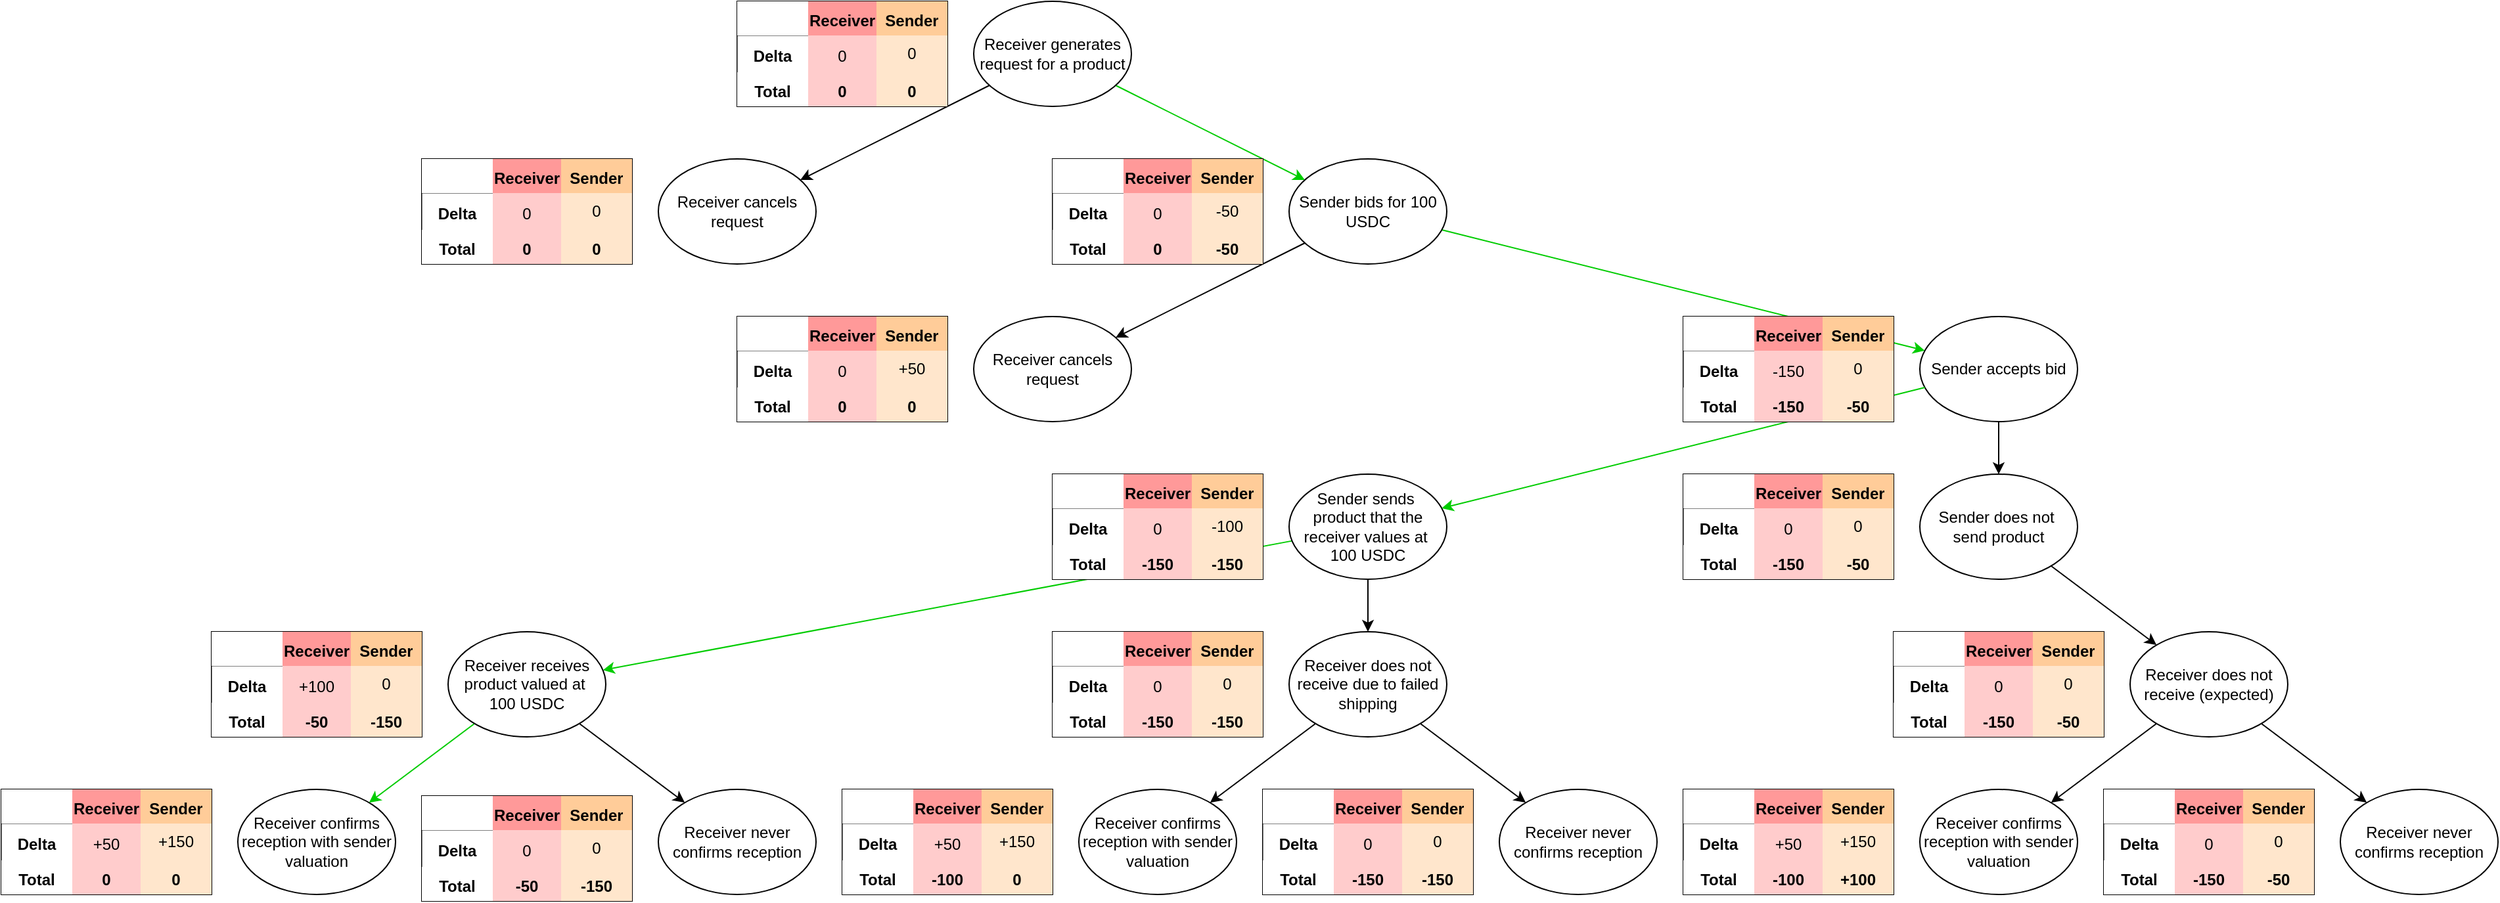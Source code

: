 <mxfile version="26.0.6">
  <diagram name="Página-1" id="LlrvX_EM2v6ue4uE1Dki">
    <mxGraphModel dx="1555" dy="556" grid="1" gridSize="10" guides="1" tooltips="1" connect="1" arrows="1" fold="1" page="1" pageScale="1" pageWidth="827" pageHeight="1169" math="0" shadow="0">
      <root>
        <mxCell id="0" />
        <mxCell id="1" parent="0" />
        <mxCell id="KHTkyn_LIysehzR52C-w-10" style="rounded=0;orthogonalLoop=1;jettySize=auto;html=1;strokeColor=#00CC00;" edge="1" parent="1" source="KHTkyn_LIysehzR52C-w-2" target="KHTkyn_LIysehzR52C-w-3">
          <mxGeometry relative="1" as="geometry" />
        </mxCell>
        <mxCell id="KHTkyn_LIysehzR52C-w-11" style="rounded=0;orthogonalLoop=1;jettySize=auto;html=1;" edge="1" parent="1" source="KHTkyn_LIysehzR52C-w-2" target="KHTkyn_LIysehzR52C-w-4">
          <mxGeometry relative="1" as="geometry" />
        </mxCell>
        <mxCell id="KHTkyn_LIysehzR52C-w-2" value="Receiver generates request for a product" style="ellipse;whiteSpace=wrap;html=1;" vertex="1" parent="1">
          <mxGeometry x="-60" y="100" width="120" height="80" as="geometry" />
        </mxCell>
        <mxCell id="KHTkyn_LIysehzR52C-w-12" style="rounded=0;orthogonalLoop=1;jettySize=auto;html=1;strokeColor=#00CC00;" edge="1" parent="1" source="KHTkyn_LIysehzR52C-w-3" target="KHTkyn_LIysehzR52C-w-5">
          <mxGeometry relative="1" as="geometry" />
        </mxCell>
        <mxCell id="KHTkyn_LIysehzR52C-w-13" style="rounded=0;orthogonalLoop=1;jettySize=auto;html=1;" edge="1" parent="1" source="KHTkyn_LIysehzR52C-w-5" target="KHTkyn_LIysehzR52C-w-6">
          <mxGeometry relative="1" as="geometry" />
        </mxCell>
        <mxCell id="KHTkyn_LIysehzR52C-w-14" style="rounded=0;orthogonalLoop=1;jettySize=auto;html=1;" edge="1" parent="1" source="KHTkyn_LIysehzR52C-w-3" target="KHTkyn_LIysehzR52C-w-239">
          <mxGeometry relative="1" as="geometry" />
        </mxCell>
        <mxCell id="KHTkyn_LIysehzR52C-w-3" value="Sender bids for 100 USDC" style="ellipse;whiteSpace=wrap;html=1;" vertex="1" parent="1">
          <mxGeometry x="180" y="220" width="120" height="80" as="geometry" />
        </mxCell>
        <mxCell id="KHTkyn_LIysehzR52C-w-4" value="Receiver cancels request" style="ellipse;whiteSpace=wrap;html=1;" vertex="1" parent="1">
          <mxGeometry x="-300" y="220" width="120" height="80" as="geometry" />
        </mxCell>
        <mxCell id="KHTkyn_LIysehzR52C-w-5" value="Sender accepts bid" style="ellipse;whiteSpace=wrap;html=1;" vertex="1" parent="1">
          <mxGeometry x="660" y="340" width="120" height="80" as="geometry" />
        </mxCell>
        <mxCell id="KHTkyn_LIysehzR52C-w-15" style="rounded=0;orthogonalLoop=1;jettySize=auto;html=1;" edge="1" parent="1" source="KHTkyn_LIysehzR52C-w-6" target="KHTkyn_LIysehzR52C-w-8">
          <mxGeometry relative="1" as="geometry" />
        </mxCell>
        <mxCell id="KHTkyn_LIysehzR52C-w-6" value="&lt;div&gt;Sender does not&amp;nbsp;&lt;/div&gt;&lt;div&gt;send product&lt;/div&gt;" style="ellipse;whiteSpace=wrap;html=1;" vertex="1" parent="1">
          <mxGeometry x="660" y="460" width="120" height="80" as="geometry" />
        </mxCell>
        <mxCell id="KHTkyn_LIysehzR52C-w-16" style="rounded=0;orthogonalLoop=1;jettySize=auto;html=1;" edge="1" parent="1" source="KHTkyn_LIysehzR52C-w-7" target="KHTkyn_LIysehzR52C-w-9">
          <mxGeometry relative="1" as="geometry" />
        </mxCell>
        <mxCell id="KHTkyn_LIysehzR52C-w-18" style="rounded=0;orthogonalLoop=1;jettySize=auto;html=1;strokeColor=#00CC00;" edge="1" parent="1" source="KHTkyn_LIysehzR52C-w-7" target="KHTkyn_LIysehzR52C-w-17">
          <mxGeometry relative="1" as="geometry" />
        </mxCell>
        <mxCell id="KHTkyn_LIysehzR52C-w-7" value="&lt;div&gt;Sender sends&amp;nbsp;&lt;/div&gt;&lt;div&gt;product that the receiver values at&amp;nbsp;&lt;/div&gt;&lt;div&gt;100 USDC&lt;br&gt;&lt;/div&gt;" style="ellipse;whiteSpace=wrap;html=1;" vertex="1" parent="1">
          <mxGeometry x="180" y="460" width="120" height="80" as="geometry" />
        </mxCell>
        <mxCell id="KHTkyn_LIysehzR52C-w-21" style="rounded=0;orthogonalLoop=1;jettySize=auto;html=1;" edge="1" parent="1" source="KHTkyn_LIysehzR52C-w-8" target="KHTkyn_LIysehzR52C-w-20">
          <mxGeometry relative="1" as="geometry" />
        </mxCell>
        <mxCell id="KHTkyn_LIysehzR52C-w-30" style="rounded=0;orthogonalLoop=1;jettySize=auto;html=1;" edge="1" parent="1" source="KHTkyn_LIysehzR52C-w-8" target="KHTkyn_LIysehzR52C-w-19">
          <mxGeometry relative="1" as="geometry" />
        </mxCell>
        <mxCell id="KHTkyn_LIysehzR52C-w-8" value="Receiver does not receive (expected)" style="ellipse;whiteSpace=wrap;html=1;" vertex="1" parent="1">
          <mxGeometry x="820" y="580" width="120" height="80" as="geometry" />
        </mxCell>
        <mxCell id="KHTkyn_LIysehzR52C-w-26" style="rounded=0;orthogonalLoop=1;jettySize=auto;html=1;" edge="1" parent="1" source="KHTkyn_LIysehzR52C-w-9" target="KHTkyn_LIysehzR52C-w-23">
          <mxGeometry relative="1" as="geometry" />
        </mxCell>
        <mxCell id="KHTkyn_LIysehzR52C-w-27" style="rounded=0;orthogonalLoop=1;jettySize=auto;html=1;" edge="1" parent="1" source="KHTkyn_LIysehzR52C-w-9" target="KHTkyn_LIysehzR52C-w-22">
          <mxGeometry relative="1" as="geometry" />
        </mxCell>
        <mxCell id="KHTkyn_LIysehzR52C-w-9" value="Receiver does not receive due to failed shipping" style="ellipse;whiteSpace=wrap;html=1;" vertex="1" parent="1">
          <mxGeometry x="180" y="580" width="120" height="80" as="geometry" />
        </mxCell>
        <mxCell id="KHTkyn_LIysehzR52C-w-28" style="rounded=0;orthogonalLoop=1;jettySize=auto;html=1;" edge="1" parent="1" source="KHTkyn_LIysehzR52C-w-17" target="KHTkyn_LIysehzR52C-w-25">
          <mxGeometry relative="1" as="geometry" />
        </mxCell>
        <mxCell id="KHTkyn_LIysehzR52C-w-29" style="rounded=0;orthogonalLoop=1;jettySize=auto;html=1;strokeColor=#00CC00;" edge="1" parent="1" source="KHTkyn_LIysehzR52C-w-17" target="KHTkyn_LIysehzR52C-w-24">
          <mxGeometry relative="1" as="geometry" />
        </mxCell>
        <mxCell id="KHTkyn_LIysehzR52C-w-17" value="&lt;div&gt;Receiver receives product valued at&amp;nbsp;&lt;/div&gt;&lt;div&gt;100 USDC&lt;/div&gt;" style="ellipse;whiteSpace=wrap;html=1;" vertex="1" parent="1">
          <mxGeometry x="-460" y="580" width="120" height="80" as="geometry" />
        </mxCell>
        <mxCell id="KHTkyn_LIysehzR52C-w-19" value="Receiver confirms reception with sender valuation" style="ellipse;whiteSpace=wrap;html=1;" vertex="1" parent="1">
          <mxGeometry x="660" y="700" width="120" height="80" as="geometry" />
        </mxCell>
        <mxCell id="KHTkyn_LIysehzR52C-w-20" value="Receiver never confirms reception" style="ellipse;whiteSpace=wrap;html=1;" vertex="1" parent="1">
          <mxGeometry x="980" y="700" width="120" height="80" as="geometry" />
        </mxCell>
        <mxCell id="KHTkyn_LIysehzR52C-w-22" value="Receiver confirms reception with sender valuation" style="ellipse;whiteSpace=wrap;html=1;" vertex="1" parent="1">
          <mxGeometry x="20" y="700" width="120" height="80" as="geometry" />
        </mxCell>
        <mxCell id="KHTkyn_LIysehzR52C-w-23" value="Receiver never confirms reception" style="ellipse;whiteSpace=wrap;html=1;" vertex="1" parent="1">
          <mxGeometry x="340" y="700" width="120" height="80" as="geometry" />
        </mxCell>
        <mxCell id="KHTkyn_LIysehzR52C-w-24" value="Receiver confirms reception with sender valuation" style="ellipse;whiteSpace=wrap;html=1;" vertex="1" parent="1">
          <mxGeometry x="-620" y="700" width="120" height="80" as="geometry" />
        </mxCell>
        <mxCell id="KHTkyn_LIysehzR52C-w-25" value="Receiver never confirms reception" style="ellipse;whiteSpace=wrap;html=1;" vertex="1" parent="1">
          <mxGeometry x="-300" y="700" width="120" height="80" as="geometry" />
        </mxCell>
        <mxCell id="KHTkyn_LIysehzR52C-w-31" value="" style="shape=table;startSize=0;container=1;collapsible=0;childLayout=tableLayout;fontSize=12;fontStyle=1" vertex="1" parent="1">
          <mxGeometry x="-240" y="100" width="160" height="80" as="geometry" />
        </mxCell>
        <mxCell id="KHTkyn_LIysehzR52C-w-32" value="" style="shape=tableRow;horizontal=0;startSize=0;swimlaneHead=0;swimlaneBody=0;strokeColor=inherit;top=0;left=0;bottom=0;right=0;collapsible=0;dropTarget=0;fillColor=none;points=[[0,0.5],[1,0.5]];portConstraint=eastwest;fontSize=16;" vertex="1" parent="KHTkyn_LIysehzR52C-w-31">
          <mxGeometry width="160" height="26" as="geometry" />
        </mxCell>
        <mxCell id="KHTkyn_LIysehzR52C-w-33" value="" style="shape=partialRectangle;html=1;whiteSpace=wrap;connectable=0;strokeColor=default;overflow=hidden;fillColor=default;top=0;left=0;bottom=0;right=0;pointerEvents=1;fontSize=16;fontColor=#000000;perimeterSpacing=1;strokeWidth=1;" vertex="1" parent="KHTkyn_LIysehzR52C-w-32">
          <mxGeometry width="54" height="26" as="geometry">
            <mxRectangle width="54" height="26" as="alternateBounds" />
          </mxGeometry>
        </mxCell>
        <mxCell id="KHTkyn_LIysehzR52C-w-34" value="&lt;b&gt;&lt;font style=&quot;font-size: 12px;&quot;&gt;Receiver&lt;/font&gt;&lt;/b&gt;" style="shape=partialRectangle;html=1;whiteSpace=wrap;connectable=0;strokeColor=default;overflow=hidden;fillColor=#FF9999;top=0;left=0;bottom=0;right=0;pointerEvents=1;fontSize=16;perimeterSpacing=1;strokeWidth=1;" vertex="1" parent="KHTkyn_LIysehzR52C-w-32">
          <mxGeometry x="54" width="52" height="26" as="geometry">
            <mxRectangle width="52" height="26" as="alternateBounds" />
          </mxGeometry>
        </mxCell>
        <mxCell id="KHTkyn_LIysehzR52C-w-35" value="&lt;b&gt;&lt;font style=&quot;font-size: 12px;&quot;&gt;Sender&lt;/font&gt;&lt;/b&gt;" style="shape=partialRectangle;html=1;whiteSpace=wrap;connectable=0;strokeColor=default;overflow=hidden;fillColor=#FFCC99;top=0;left=0;bottom=0;right=0;pointerEvents=1;fontSize=16;perimeterSpacing=1;strokeWidth=1;" vertex="1" parent="KHTkyn_LIysehzR52C-w-32">
          <mxGeometry x="106" width="54" height="26" as="geometry">
            <mxRectangle width="54" height="26" as="alternateBounds" />
          </mxGeometry>
        </mxCell>
        <mxCell id="KHTkyn_LIysehzR52C-w-36" value="" style="shape=tableRow;horizontal=0;startSize=0;swimlaneHead=0;swimlaneBody=0;strokeColor=inherit;top=0;left=0;bottom=0;right=0;collapsible=0;dropTarget=0;fillColor=none;points=[[0,0.5],[1,0.5]];portConstraint=eastwest;fontSize=16;" vertex="1" parent="KHTkyn_LIysehzR52C-w-31">
          <mxGeometry y="26" width="160" height="28" as="geometry" />
        </mxCell>
        <mxCell id="KHTkyn_LIysehzR52C-w-37" value="&lt;b&gt;&lt;font style=&quot;font-size: 12px;&quot;&gt;Delta&lt;/font&gt;&lt;/b&gt;" style="shape=partialRectangle;html=1;whiteSpace=wrap;connectable=0;strokeColor=inherit;overflow=hidden;fillColor=default;top=0;left=0;bottom=0;right=0;pointerEvents=1;fontSize=16;fontColor=#000000;strokeWidth=0;" vertex="1" parent="KHTkyn_LIysehzR52C-w-36">
          <mxGeometry width="54" height="28" as="geometry">
            <mxRectangle width="54" height="28" as="alternateBounds" />
          </mxGeometry>
        </mxCell>
        <mxCell id="KHTkyn_LIysehzR52C-w-38" value="&lt;div&gt;&lt;font style=&quot;font-size: 12px;&quot;&gt;0&lt;/font&gt;&lt;/div&gt;" style="shape=partialRectangle;html=1;whiteSpace=wrap;connectable=0;strokeColor=default;overflow=hidden;fillColor=#FFCCCC;top=0;left=0;bottom=0;right=0;pointerEvents=1;fontSize=16;perimeterSpacing=1;strokeWidth=1;" vertex="1" parent="KHTkyn_LIysehzR52C-w-36">
          <mxGeometry x="54" width="52" height="28" as="geometry">
            <mxRectangle width="52" height="28" as="alternateBounds" />
          </mxGeometry>
        </mxCell>
        <mxCell id="KHTkyn_LIysehzR52C-w-39" value="0" style="shape=partialRectangle;html=1;whiteSpace=wrap;connectable=0;strokeColor=default;overflow=hidden;fillColor=#FFE6CC;top=0;left=0;bottom=0;right=0;pointerEvents=1;fontSize=12;perimeterSpacing=1;" vertex="1" parent="KHTkyn_LIysehzR52C-w-36">
          <mxGeometry x="106" width="54" height="28" as="geometry">
            <mxRectangle width="54" height="28" as="alternateBounds" />
          </mxGeometry>
        </mxCell>
        <mxCell id="KHTkyn_LIysehzR52C-w-40" value="" style="shape=tableRow;horizontal=0;startSize=0;swimlaneHead=0;swimlaneBody=0;strokeColor=inherit;top=0;left=0;bottom=0;right=0;collapsible=0;dropTarget=0;fillColor=none;points=[[0,0.5],[1,0.5]];portConstraint=eastwest;fontSize=16;" vertex="1" parent="KHTkyn_LIysehzR52C-w-31">
          <mxGeometry y="54" width="160" height="26" as="geometry" />
        </mxCell>
        <mxCell id="KHTkyn_LIysehzR52C-w-41" value="&lt;b&gt;&lt;font style=&quot;font-size: 12px;&quot;&gt;Total&lt;/font&gt;&lt;/b&gt;" style="shape=partialRectangle;html=1;whiteSpace=wrap;connectable=0;strokeColor=inherit;overflow=hidden;fillColor=default;top=0;left=0;bottom=0;right=0;pointerEvents=1;fontSize=16;fontColor=#000000;" vertex="1" parent="KHTkyn_LIysehzR52C-w-40">
          <mxGeometry width="54" height="26" as="geometry">
            <mxRectangle width="54" height="26" as="alternateBounds" />
          </mxGeometry>
        </mxCell>
        <mxCell id="KHTkyn_LIysehzR52C-w-42" value="&lt;b&gt;&lt;font style=&quot;font-size: 12px;&quot;&gt;0&lt;/font&gt;&lt;/b&gt;" style="shape=partialRectangle;html=1;whiteSpace=wrap;connectable=0;strokeColor=default;overflow=hidden;fillColor=#FFCCCC;top=0;left=0;bottom=0;right=0;pointerEvents=1;fontSize=16;perimeterSpacing=1;" vertex="1" parent="KHTkyn_LIysehzR52C-w-40">
          <mxGeometry x="54" width="52" height="26" as="geometry">
            <mxRectangle width="52" height="26" as="alternateBounds" />
          </mxGeometry>
        </mxCell>
        <mxCell id="KHTkyn_LIysehzR52C-w-43" value="&lt;b&gt;&lt;font style=&quot;font-size: 12px;&quot;&gt;0&lt;/font&gt;&lt;/b&gt;" style="shape=partialRectangle;html=1;whiteSpace=wrap;connectable=0;strokeColor=default;overflow=hidden;fillColor=#FFE6CC;top=0;left=0;bottom=0;right=0;pointerEvents=1;fontSize=16;perimeterSpacing=1;" vertex="1" parent="KHTkyn_LIysehzR52C-w-40">
          <mxGeometry x="106" width="54" height="26" as="geometry">
            <mxRectangle width="54" height="26" as="alternateBounds" />
          </mxGeometry>
        </mxCell>
        <mxCell id="KHTkyn_LIysehzR52C-w-56" value="" style="shape=table;startSize=0;container=1;collapsible=0;childLayout=tableLayout;fontSize=12;fontStyle=1" vertex="1" parent="1">
          <mxGeometry x="-480" y="220" width="160" height="80" as="geometry" />
        </mxCell>
        <mxCell id="KHTkyn_LIysehzR52C-w-57" value="" style="shape=tableRow;horizontal=0;startSize=0;swimlaneHead=0;swimlaneBody=0;strokeColor=inherit;top=0;left=0;bottom=0;right=0;collapsible=0;dropTarget=0;fillColor=none;points=[[0,0.5],[1,0.5]];portConstraint=eastwest;fontSize=16;" vertex="1" parent="KHTkyn_LIysehzR52C-w-56">
          <mxGeometry width="160" height="26" as="geometry" />
        </mxCell>
        <mxCell id="KHTkyn_LIysehzR52C-w-58" value="" style="shape=partialRectangle;html=1;whiteSpace=wrap;connectable=0;strokeColor=default;overflow=hidden;fillColor=default;top=0;left=0;bottom=0;right=0;pointerEvents=1;fontSize=16;fontColor=#000000;perimeterSpacing=1;strokeWidth=1;" vertex="1" parent="KHTkyn_LIysehzR52C-w-57">
          <mxGeometry width="54" height="26" as="geometry">
            <mxRectangle width="54" height="26" as="alternateBounds" />
          </mxGeometry>
        </mxCell>
        <mxCell id="KHTkyn_LIysehzR52C-w-59" value="&lt;b&gt;&lt;font style=&quot;font-size: 12px;&quot;&gt;Receiver&lt;/font&gt;&lt;/b&gt;" style="shape=partialRectangle;html=1;whiteSpace=wrap;connectable=0;strokeColor=default;overflow=hidden;fillColor=#FF9999;top=0;left=0;bottom=0;right=0;pointerEvents=1;fontSize=16;perimeterSpacing=1;strokeWidth=1;" vertex="1" parent="KHTkyn_LIysehzR52C-w-57">
          <mxGeometry x="54" width="52" height="26" as="geometry">
            <mxRectangle width="52" height="26" as="alternateBounds" />
          </mxGeometry>
        </mxCell>
        <mxCell id="KHTkyn_LIysehzR52C-w-60" value="&lt;b&gt;&lt;font style=&quot;font-size: 12px;&quot;&gt;Sender&lt;/font&gt;&lt;/b&gt;" style="shape=partialRectangle;html=1;whiteSpace=wrap;connectable=0;strokeColor=default;overflow=hidden;fillColor=#FFCC99;top=0;left=0;bottom=0;right=0;pointerEvents=1;fontSize=16;perimeterSpacing=1;strokeWidth=1;" vertex="1" parent="KHTkyn_LIysehzR52C-w-57">
          <mxGeometry x="106" width="54" height="26" as="geometry">
            <mxRectangle width="54" height="26" as="alternateBounds" />
          </mxGeometry>
        </mxCell>
        <mxCell id="KHTkyn_LIysehzR52C-w-61" value="" style="shape=tableRow;horizontal=0;startSize=0;swimlaneHead=0;swimlaneBody=0;strokeColor=inherit;top=0;left=0;bottom=0;right=0;collapsible=0;dropTarget=0;fillColor=none;points=[[0,0.5],[1,0.5]];portConstraint=eastwest;fontSize=16;" vertex="1" parent="KHTkyn_LIysehzR52C-w-56">
          <mxGeometry y="26" width="160" height="28" as="geometry" />
        </mxCell>
        <mxCell id="KHTkyn_LIysehzR52C-w-62" value="&lt;b&gt;&lt;font style=&quot;font-size: 12px;&quot;&gt;Delta&lt;/font&gt;&lt;/b&gt;" style="shape=partialRectangle;html=1;whiteSpace=wrap;connectable=0;strokeColor=inherit;overflow=hidden;fillColor=default;top=0;left=0;bottom=0;right=0;pointerEvents=1;fontSize=16;fontColor=#000000;strokeWidth=0;" vertex="1" parent="KHTkyn_LIysehzR52C-w-61">
          <mxGeometry width="54" height="28" as="geometry">
            <mxRectangle width="54" height="28" as="alternateBounds" />
          </mxGeometry>
        </mxCell>
        <mxCell id="KHTkyn_LIysehzR52C-w-63" value="&lt;div&gt;&lt;font style=&quot;font-size: 12px;&quot;&gt;0&lt;/font&gt;&lt;/div&gt;" style="shape=partialRectangle;html=1;whiteSpace=wrap;connectable=0;strokeColor=default;overflow=hidden;fillColor=#FFCCCC;top=0;left=0;bottom=0;right=0;pointerEvents=1;fontSize=16;perimeterSpacing=1;strokeWidth=1;" vertex="1" parent="KHTkyn_LIysehzR52C-w-61">
          <mxGeometry x="54" width="52" height="28" as="geometry">
            <mxRectangle width="52" height="28" as="alternateBounds" />
          </mxGeometry>
        </mxCell>
        <mxCell id="KHTkyn_LIysehzR52C-w-64" value="0" style="shape=partialRectangle;html=1;whiteSpace=wrap;connectable=0;strokeColor=default;overflow=hidden;fillColor=#FFE6CC;top=0;left=0;bottom=0;right=0;pointerEvents=1;fontSize=12;perimeterSpacing=1;" vertex="1" parent="KHTkyn_LIysehzR52C-w-61">
          <mxGeometry x="106" width="54" height="28" as="geometry">
            <mxRectangle width="54" height="28" as="alternateBounds" />
          </mxGeometry>
        </mxCell>
        <mxCell id="KHTkyn_LIysehzR52C-w-65" value="" style="shape=tableRow;horizontal=0;startSize=0;swimlaneHead=0;swimlaneBody=0;strokeColor=inherit;top=0;left=0;bottom=0;right=0;collapsible=0;dropTarget=0;fillColor=none;points=[[0,0.5],[1,0.5]];portConstraint=eastwest;fontSize=16;" vertex="1" parent="KHTkyn_LIysehzR52C-w-56">
          <mxGeometry y="54" width="160" height="26" as="geometry" />
        </mxCell>
        <mxCell id="KHTkyn_LIysehzR52C-w-66" value="&lt;b&gt;&lt;font style=&quot;font-size: 12px;&quot;&gt;Total&lt;/font&gt;&lt;/b&gt;" style="shape=partialRectangle;html=1;whiteSpace=wrap;connectable=0;strokeColor=inherit;overflow=hidden;fillColor=default;top=0;left=0;bottom=0;right=0;pointerEvents=1;fontSize=16;fontColor=#000000;" vertex="1" parent="KHTkyn_LIysehzR52C-w-65">
          <mxGeometry width="54" height="26" as="geometry">
            <mxRectangle width="54" height="26" as="alternateBounds" />
          </mxGeometry>
        </mxCell>
        <mxCell id="KHTkyn_LIysehzR52C-w-67" value="&lt;b&gt;&lt;font style=&quot;font-size: 12px;&quot;&gt;0&lt;/font&gt;&lt;/b&gt;" style="shape=partialRectangle;html=1;whiteSpace=wrap;connectable=0;strokeColor=default;overflow=hidden;fillColor=#FFCCCC;top=0;left=0;bottom=0;right=0;pointerEvents=1;fontSize=16;perimeterSpacing=1;" vertex="1" parent="KHTkyn_LIysehzR52C-w-65">
          <mxGeometry x="54" width="52" height="26" as="geometry">
            <mxRectangle width="52" height="26" as="alternateBounds" />
          </mxGeometry>
        </mxCell>
        <mxCell id="KHTkyn_LIysehzR52C-w-68" value="&lt;b&gt;&lt;font style=&quot;font-size: 12px;&quot;&gt;0&lt;/font&gt;&lt;/b&gt;" style="shape=partialRectangle;html=1;whiteSpace=wrap;connectable=0;strokeColor=default;overflow=hidden;fillColor=#FFE6CC;top=0;left=0;bottom=0;right=0;pointerEvents=1;fontSize=16;perimeterSpacing=1;" vertex="1" parent="KHTkyn_LIysehzR52C-w-65">
          <mxGeometry x="106" width="54" height="26" as="geometry">
            <mxRectangle width="54" height="26" as="alternateBounds" />
          </mxGeometry>
        </mxCell>
        <mxCell id="KHTkyn_LIysehzR52C-w-69" value="" style="shape=table;startSize=0;container=1;collapsible=0;childLayout=tableLayout;fontSize=12;fontStyle=1" vertex="1" parent="1">
          <mxGeometry y="220" width="160" height="80" as="geometry" />
        </mxCell>
        <mxCell id="KHTkyn_LIysehzR52C-w-70" value="" style="shape=tableRow;horizontal=0;startSize=0;swimlaneHead=0;swimlaneBody=0;strokeColor=inherit;top=0;left=0;bottom=0;right=0;collapsible=0;dropTarget=0;fillColor=none;points=[[0,0.5],[1,0.5]];portConstraint=eastwest;fontSize=16;" vertex="1" parent="KHTkyn_LIysehzR52C-w-69">
          <mxGeometry width="160" height="26" as="geometry" />
        </mxCell>
        <mxCell id="KHTkyn_LIysehzR52C-w-71" value="" style="shape=partialRectangle;html=1;whiteSpace=wrap;connectable=0;strokeColor=default;overflow=hidden;fillColor=default;top=0;left=0;bottom=0;right=0;pointerEvents=1;fontSize=16;fontColor=#000000;perimeterSpacing=1;strokeWidth=1;" vertex="1" parent="KHTkyn_LIysehzR52C-w-70">
          <mxGeometry width="54" height="26" as="geometry">
            <mxRectangle width="54" height="26" as="alternateBounds" />
          </mxGeometry>
        </mxCell>
        <mxCell id="KHTkyn_LIysehzR52C-w-72" value="&lt;b&gt;&lt;font style=&quot;font-size: 12px;&quot;&gt;Receiver&lt;/font&gt;&lt;/b&gt;" style="shape=partialRectangle;html=1;whiteSpace=wrap;connectable=0;strokeColor=default;overflow=hidden;fillColor=#FF9999;top=0;left=0;bottom=0;right=0;pointerEvents=1;fontSize=16;perimeterSpacing=1;strokeWidth=1;" vertex="1" parent="KHTkyn_LIysehzR52C-w-70">
          <mxGeometry x="54" width="52" height="26" as="geometry">
            <mxRectangle width="52" height="26" as="alternateBounds" />
          </mxGeometry>
        </mxCell>
        <mxCell id="KHTkyn_LIysehzR52C-w-73" value="&lt;b&gt;&lt;font style=&quot;font-size: 12px;&quot;&gt;Sender&lt;/font&gt;&lt;/b&gt;" style="shape=partialRectangle;html=1;whiteSpace=wrap;connectable=0;strokeColor=default;overflow=hidden;fillColor=#FFCC99;top=0;left=0;bottom=0;right=0;pointerEvents=1;fontSize=16;perimeterSpacing=1;strokeWidth=1;" vertex="1" parent="KHTkyn_LIysehzR52C-w-70">
          <mxGeometry x="106" width="54" height="26" as="geometry">
            <mxRectangle width="54" height="26" as="alternateBounds" />
          </mxGeometry>
        </mxCell>
        <mxCell id="KHTkyn_LIysehzR52C-w-74" value="" style="shape=tableRow;horizontal=0;startSize=0;swimlaneHead=0;swimlaneBody=0;strokeColor=inherit;top=0;left=0;bottom=0;right=0;collapsible=0;dropTarget=0;fillColor=none;points=[[0,0.5],[1,0.5]];portConstraint=eastwest;fontSize=16;" vertex="1" parent="KHTkyn_LIysehzR52C-w-69">
          <mxGeometry y="26" width="160" height="28" as="geometry" />
        </mxCell>
        <mxCell id="KHTkyn_LIysehzR52C-w-75" value="&lt;b&gt;&lt;font style=&quot;font-size: 12px;&quot;&gt;Delta&lt;/font&gt;&lt;/b&gt;" style="shape=partialRectangle;html=1;whiteSpace=wrap;connectable=0;strokeColor=inherit;overflow=hidden;fillColor=default;top=0;left=0;bottom=0;right=0;pointerEvents=1;fontSize=16;fontColor=#000000;strokeWidth=0;" vertex="1" parent="KHTkyn_LIysehzR52C-w-74">
          <mxGeometry width="54" height="28" as="geometry">
            <mxRectangle width="54" height="28" as="alternateBounds" />
          </mxGeometry>
        </mxCell>
        <mxCell id="KHTkyn_LIysehzR52C-w-76" value="&lt;div&gt;&lt;font style=&quot;font-size: 12px;&quot;&gt;0&lt;/font&gt;&lt;/div&gt;" style="shape=partialRectangle;html=1;whiteSpace=wrap;connectable=0;strokeColor=default;overflow=hidden;fillColor=#FFCCCC;top=0;left=0;bottom=0;right=0;pointerEvents=1;fontSize=16;perimeterSpacing=1;strokeWidth=1;" vertex="1" parent="KHTkyn_LIysehzR52C-w-74">
          <mxGeometry x="54" width="52" height="28" as="geometry">
            <mxRectangle width="52" height="28" as="alternateBounds" />
          </mxGeometry>
        </mxCell>
        <mxCell id="KHTkyn_LIysehzR52C-w-77" value="-50" style="shape=partialRectangle;html=1;whiteSpace=wrap;connectable=0;strokeColor=default;overflow=hidden;fillColor=#FFE6CC;top=0;left=0;bottom=0;right=0;pointerEvents=1;fontSize=12;perimeterSpacing=1;" vertex="1" parent="KHTkyn_LIysehzR52C-w-74">
          <mxGeometry x="106" width="54" height="28" as="geometry">
            <mxRectangle width="54" height="28" as="alternateBounds" />
          </mxGeometry>
        </mxCell>
        <mxCell id="KHTkyn_LIysehzR52C-w-78" value="" style="shape=tableRow;horizontal=0;startSize=0;swimlaneHead=0;swimlaneBody=0;strokeColor=inherit;top=0;left=0;bottom=0;right=0;collapsible=0;dropTarget=0;fillColor=none;points=[[0,0.5],[1,0.5]];portConstraint=eastwest;fontSize=16;" vertex="1" parent="KHTkyn_LIysehzR52C-w-69">
          <mxGeometry y="54" width="160" height="26" as="geometry" />
        </mxCell>
        <mxCell id="KHTkyn_LIysehzR52C-w-79" value="&lt;b&gt;&lt;font style=&quot;font-size: 12px;&quot;&gt;Total&lt;/font&gt;&lt;/b&gt;" style="shape=partialRectangle;html=1;whiteSpace=wrap;connectable=0;strokeColor=inherit;overflow=hidden;fillColor=default;top=0;left=0;bottom=0;right=0;pointerEvents=1;fontSize=16;fontColor=#000000;" vertex="1" parent="KHTkyn_LIysehzR52C-w-78">
          <mxGeometry width="54" height="26" as="geometry">
            <mxRectangle width="54" height="26" as="alternateBounds" />
          </mxGeometry>
        </mxCell>
        <mxCell id="KHTkyn_LIysehzR52C-w-80" value="&lt;b&gt;&lt;font style=&quot;font-size: 12px;&quot;&gt;0&lt;/font&gt;&lt;/b&gt;" style="shape=partialRectangle;html=1;whiteSpace=wrap;connectable=0;strokeColor=default;overflow=hidden;fillColor=#FFCCCC;top=0;left=0;bottom=0;right=0;pointerEvents=1;fontSize=16;perimeterSpacing=1;" vertex="1" parent="KHTkyn_LIysehzR52C-w-78">
          <mxGeometry x="54" width="52" height="26" as="geometry">
            <mxRectangle width="52" height="26" as="alternateBounds" />
          </mxGeometry>
        </mxCell>
        <mxCell id="KHTkyn_LIysehzR52C-w-81" value="&lt;font style=&quot;font-size: 12px;&quot;&gt;&lt;b&gt;-5&lt;font&gt;0&lt;/font&gt;&lt;/b&gt;&lt;/font&gt;" style="shape=partialRectangle;html=1;whiteSpace=wrap;connectable=0;strokeColor=default;overflow=hidden;fillColor=#FFE6CC;top=0;left=0;bottom=0;right=0;pointerEvents=1;fontSize=16;perimeterSpacing=1;" vertex="1" parent="KHTkyn_LIysehzR52C-w-78">
          <mxGeometry x="106" width="54" height="26" as="geometry">
            <mxRectangle width="54" height="26" as="alternateBounds" />
          </mxGeometry>
        </mxCell>
        <mxCell id="KHTkyn_LIysehzR52C-w-95" value="" style="shape=table;startSize=0;container=1;collapsible=0;childLayout=tableLayout;fontSize=12;fontStyle=1" vertex="1" parent="1">
          <mxGeometry x="480" y="460" width="160" height="80" as="geometry" />
        </mxCell>
        <mxCell id="KHTkyn_LIysehzR52C-w-96" value="" style="shape=tableRow;horizontal=0;startSize=0;swimlaneHead=0;swimlaneBody=0;strokeColor=inherit;top=0;left=0;bottom=0;right=0;collapsible=0;dropTarget=0;fillColor=none;points=[[0,0.5],[1,0.5]];portConstraint=eastwest;fontSize=16;" vertex="1" parent="KHTkyn_LIysehzR52C-w-95">
          <mxGeometry width="160" height="26" as="geometry" />
        </mxCell>
        <mxCell id="KHTkyn_LIysehzR52C-w-97" value="" style="shape=partialRectangle;html=1;whiteSpace=wrap;connectable=0;strokeColor=default;overflow=hidden;fillColor=default;top=0;left=0;bottom=0;right=0;pointerEvents=1;fontSize=16;fontColor=#000000;perimeterSpacing=1;strokeWidth=1;" vertex="1" parent="KHTkyn_LIysehzR52C-w-96">
          <mxGeometry width="54" height="26" as="geometry">
            <mxRectangle width="54" height="26" as="alternateBounds" />
          </mxGeometry>
        </mxCell>
        <mxCell id="KHTkyn_LIysehzR52C-w-98" value="&lt;b&gt;&lt;font style=&quot;font-size: 12px;&quot;&gt;Receiver&lt;/font&gt;&lt;/b&gt;" style="shape=partialRectangle;html=1;whiteSpace=wrap;connectable=0;strokeColor=default;overflow=hidden;fillColor=#FF9999;top=0;left=0;bottom=0;right=0;pointerEvents=1;fontSize=16;perimeterSpacing=1;strokeWidth=1;" vertex="1" parent="KHTkyn_LIysehzR52C-w-96">
          <mxGeometry x="54" width="52" height="26" as="geometry">
            <mxRectangle width="52" height="26" as="alternateBounds" />
          </mxGeometry>
        </mxCell>
        <mxCell id="KHTkyn_LIysehzR52C-w-99" value="&lt;b&gt;&lt;font style=&quot;font-size: 12px;&quot;&gt;Sender&lt;/font&gt;&lt;/b&gt;" style="shape=partialRectangle;html=1;whiteSpace=wrap;connectable=0;strokeColor=default;overflow=hidden;fillColor=#FFCC99;top=0;left=0;bottom=0;right=0;pointerEvents=1;fontSize=16;perimeterSpacing=1;strokeWidth=1;" vertex="1" parent="KHTkyn_LIysehzR52C-w-96">
          <mxGeometry x="106" width="54" height="26" as="geometry">
            <mxRectangle width="54" height="26" as="alternateBounds" />
          </mxGeometry>
        </mxCell>
        <mxCell id="KHTkyn_LIysehzR52C-w-100" value="" style="shape=tableRow;horizontal=0;startSize=0;swimlaneHead=0;swimlaneBody=0;strokeColor=inherit;top=0;left=0;bottom=0;right=0;collapsible=0;dropTarget=0;fillColor=none;points=[[0,0.5],[1,0.5]];portConstraint=eastwest;fontSize=16;" vertex="1" parent="KHTkyn_LIysehzR52C-w-95">
          <mxGeometry y="26" width="160" height="28" as="geometry" />
        </mxCell>
        <mxCell id="KHTkyn_LIysehzR52C-w-101" value="&lt;b&gt;&lt;font style=&quot;font-size: 12px;&quot;&gt;Delta&lt;/font&gt;&lt;/b&gt;" style="shape=partialRectangle;html=1;whiteSpace=wrap;connectable=0;strokeColor=inherit;overflow=hidden;fillColor=default;top=0;left=0;bottom=0;right=0;pointerEvents=1;fontSize=16;fontColor=#000000;strokeWidth=0;" vertex="1" parent="KHTkyn_LIysehzR52C-w-100">
          <mxGeometry width="54" height="28" as="geometry">
            <mxRectangle width="54" height="28" as="alternateBounds" />
          </mxGeometry>
        </mxCell>
        <mxCell id="KHTkyn_LIysehzR52C-w-102" value="&lt;div&gt;&lt;font style=&quot;font-size: 12px;&quot;&gt;0&lt;/font&gt;&lt;/div&gt;" style="shape=partialRectangle;html=1;whiteSpace=wrap;connectable=0;strokeColor=default;overflow=hidden;fillColor=#FFCCCC;top=0;left=0;bottom=0;right=0;pointerEvents=1;fontSize=16;perimeterSpacing=1;strokeWidth=1;" vertex="1" parent="KHTkyn_LIysehzR52C-w-100">
          <mxGeometry x="54" width="52" height="28" as="geometry">
            <mxRectangle width="52" height="28" as="alternateBounds" />
          </mxGeometry>
        </mxCell>
        <mxCell id="KHTkyn_LIysehzR52C-w-103" value="0" style="shape=partialRectangle;html=1;whiteSpace=wrap;connectable=0;strokeColor=default;overflow=hidden;fillColor=#FFE6CC;top=0;left=0;bottom=0;right=0;pointerEvents=1;fontSize=12;perimeterSpacing=1;" vertex="1" parent="KHTkyn_LIysehzR52C-w-100">
          <mxGeometry x="106" width="54" height="28" as="geometry">
            <mxRectangle width="54" height="28" as="alternateBounds" />
          </mxGeometry>
        </mxCell>
        <mxCell id="KHTkyn_LIysehzR52C-w-104" value="" style="shape=tableRow;horizontal=0;startSize=0;swimlaneHead=0;swimlaneBody=0;strokeColor=inherit;top=0;left=0;bottom=0;right=0;collapsible=0;dropTarget=0;fillColor=none;points=[[0,0.5],[1,0.5]];portConstraint=eastwest;fontSize=16;" vertex="1" parent="KHTkyn_LIysehzR52C-w-95">
          <mxGeometry y="54" width="160" height="26" as="geometry" />
        </mxCell>
        <mxCell id="KHTkyn_LIysehzR52C-w-105" value="&lt;b&gt;&lt;font style=&quot;font-size: 12px;&quot;&gt;Total&lt;/font&gt;&lt;/b&gt;" style="shape=partialRectangle;html=1;whiteSpace=wrap;connectable=0;strokeColor=inherit;overflow=hidden;fillColor=default;top=0;left=0;bottom=0;right=0;pointerEvents=1;fontSize=16;fontColor=#000000;" vertex="1" parent="KHTkyn_LIysehzR52C-w-104">
          <mxGeometry width="54" height="26" as="geometry">
            <mxRectangle width="54" height="26" as="alternateBounds" />
          </mxGeometry>
        </mxCell>
        <mxCell id="KHTkyn_LIysehzR52C-w-106" value="&lt;b&gt;&lt;font style=&quot;font-size: 12px;&quot;&gt;-150&lt;/font&gt;&lt;/b&gt;" style="shape=partialRectangle;html=1;whiteSpace=wrap;connectable=0;strokeColor=default;overflow=hidden;fillColor=#FFCCCC;top=0;left=0;bottom=0;right=0;pointerEvents=1;fontSize=16;perimeterSpacing=1;" vertex="1" parent="KHTkyn_LIysehzR52C-w-104">
          <mxGeometry x="54" width="52" height="26" as="geometry">
            <mxRectangle width="52" height="26" as="alternateBounds" />
          </mxGeometry>
        </mxCell>
        <mxCell id="KHTkyn_LIysehzR52C-w-107" value="&lt;b&gt;&lt;font style=&quot;font-size: 12px;&quot;&gt;-50&lt;/font&gt;&lt;/b&gt;" style="shape=partialRectangle;html=1;whiteSpace=wrap;connectable=0;strokeColor=default;overflow=hidden;fillColor=#FFE6CC;top=0;left=0;bottom=0;right=0;pointerEvents=1;fontSize=16;perimeterSpacing=1;" vertex="1" parent="KHTkyn_LIysehzR52C-w-104">
          <mxGeometry x="106" width="54" height="26" as="geometry">
            <mxRectangle width="54" height="26" as="alternateBounds" />
          </mxGeometry>
        </mxCell>
        <mxCell id="KHTkyn_LIysehzR52C-w-108" value="" style="shape=table;startSize=0;container=1;collapsible=0;childLayout=tableLayout;fontSize=12;fontStyle=1" vertex="1" parent="1">
          <mxGeometry y="460" width="160" height="80" as="geometry" />
        </mxCell>
        <mxCell id="KHTkyn_LIysehzR52C-w-109" value="" style="shape=tableRow;horizontal=0;startSize=0;swimlaneHead=0;swimlaneBody=0;strokeColor=inherit;top=0;left=0;bottom=0;right=0;collapsible=0;dropTarget=0;fillColor=none;points=[[0,0.5],[1,0.5]];portConstraint=eastwest;fontSize=16;" vertex="1" parent="KHTkyn_LIysehzR52C-w-108">
          <mxGeometry width="160" height="26" as="geometry" />
        </mxCell>
        <mxCell id="KHTkyn_LIysehzR52C-w-110" value="" style="shape=partialRectangle;html=1;whiteSpace=wrap;connectable=0;strokeColor=default;overflow=hidden;fillColor=default;top=0;left=0;bottom=0;right=0;pointerEvents=1;fontSize=16;fontColor=#000000;perimeterSpacing=1;strokeWidth=1;" vertex="1" parent="KHTkyn_LIysehzR52C-w-109">
          <mxGeometry width="54" height="26" as="geometry">
            <mxRectangle width="54" height="26" as="alternateBounds" />
          </mxGeometry>
        </mxCell>
        <mxCell id="KHTkyn_LIysehzR52C-w-111" value="&lt;b&gt;&lt;font style=&quot;font-size: 12px;&quot;&gt;Receiver&lt;/font&gt;&lt;/b&gt;" style="shape=partialRectangle;html=1;whiteSpace=wrap;connectable=0;strokeColor=default;overflow=hidden;fillColor=#FF9999;top=0;left=0;bottom=0;right=0;pointerEvents=1;fontSize=16;perimeterSpacing=1;strokeWidth=1;" vertex="1" parent="KHTkyn_LIysehzR52C-w-109">
          <mxGeometry x="54" width="52" height="26" as="geometry">
            <mxRectangle width="52" height="26" as="alternateBounds" />
          </mxGeometry>
        </mxCell>
        <mxCell id="KHTkyn_LIysehzR52C-w-112" value="&lt;b&gt;&lt;font style=&quot;font-size: 12px;&quot;&gt;Sender&lt;/font&gt;&lt;/b&gt;" style="shape=partialRectangle;html=1;whiteSpace=wrap;connectable=0;strokeColor=default;overflow=hidden;fillColor=#FFCC99;top=0;left=0;bottom=0;right=0;pointerEvents=1;fontSize=16;perimeterSpacing=1;strokeWidth=1;" vertex="1" parent="KHTkyn_LIysehzR52C-w-109">
          <mxGeometry x="106" width="54" height="26" as="geometry">
            <mxRectangle width="54" height="26" as="alternateBounds" />
          </mxGeometry>
        </mxCell>
        <mxCell id="KHTkyn_LIysehzR52C-w-113" value="" style="shape=tableRow;horizontal=0;startSize=0;swimlaneHead=0;swimlaneBody=0;strokeColor=inherit;top=0;left=0;bottom=0;right=0;collapsible=0;dropTarget=0;fillColor=none;points=[[0,0.5],[1,0.5]];portConstraint=eastwest;fontSize=16;" vertex="1" parent="KHTkyn_LIysehzR52C-w-108">
          <mxGeometry y="26" width="160" height="28" as="geometry" />
        </mxCell>
        <mxCell id="KHTkyn_LIysehzR52C-w-114" value="&lt;b&gt;&lt;font style=&quot;font-size: 12px;&quot;&gt;Delta&lt;/font&gt;&lt;/b&gt;" style="shape=partialRectangle;html=1;whiteSpace=wrap;connectable=0;strokeColor=inherit;overflow=hidden;fillColor=default;top=0;left=0;bottom=0;right=0;pointerEvents=1;fontSize=16;fontColor=#000000;strokeWidth=0;" vertex="1" parent="KHTkyn_LIysehzR52C-w-113">
          <mxGeometry width="54" height="28" as="geometry">
            <mxRectangle width="54" height="28" as="alternateBounds" />
          </mxGeometry>
        </mxCell>
        <mxCell id="KHTkyn_LIysehzR52C-w-115" value="&lt;div&gt;&lt;font style=&quot;font-size: 12px;&quot;&gt;0&lt;/font&gt;&lt;/div&gt;" style="shape=partialRectangle;html=1;whiteSpace=wrap;connectable=0;strokeColor=default;overflow=hidden;fillColor=#FFCCCC;top=0;left=0;bottom=0;right=0;pointerEvents=1;fontSize=16;perimeterSpacing=1;strokeWidth=1;" vertex="1" parent="KHTkyn_LIysehzR52C-w-113">
          <mxGeometry x="54" width="52" height="28" as="geometry">
            <mxRectangle width="52" height="28" as="alternateBounds" />
          </mxGeometry>
        </mxCell>
        <mxCell id="KHTkyn_LIysehzR52C-w-116" value="-100" style="shape=partialRectangle;html=1;whiteSpace=wrap;connectable=0;strokeColor=default;overflow=hidden;fillColor=#FFE6CC;top=0;left=0;bottom=0;right=0;pointerEvents=1;fontSize=12;perimeterSpacing=1;" vertex="1" parent="KHTkyn_LIysehzR52C-w-113">
          <mxGeometry x="106" width="54" height="28" as="geometry">
            <mxRectangle width="54" height="28" as="alternateBounds" />
          </mxGeometry>
        </mxCell>
        <mxCell id="KHTkyn_LIysehzR52C-w-117" value="" style="shape=tableRow;horizontal=0;startSize=0;swimlaneHead=0;swimlaneBody=0;strokeColor=inherit;top=0;left=0;bottom=0;right=0;collapsible=0;dropTarget=0;fillColor=none;points=[[0,0.5],[1,0.5]];portConstraint=eastwest;fontSize=16;" vertex="1" parent="KHTkyn_LIysehzR52C-w-108">
          <mxGeometry y="54" width="160" height="26" as="geometry" />
        </mxCell>
        <mxCell id="KHTkyn_LIysehzR52C-w-118" value="&lt;b&gt;&lt;font style=&quot;font-size: 12px;&quot;&gt;Total&lt;/font&gt;&lt;/b&gt;" style="shape=partialRectangle;html=1;whiteSpace=wrap;connectable=0;strokeColor=inherit;overflow=hidden;fillColor=default;top=0;left=0;bottom=0;right=0;pointerEvents=1;fontSize=16;fontColor=#000000;" vertex="1" parent="KHTkyn_LIysehzR52C-w-117">
          <mxGeometry width="54" height="26" as="geometry">
            <mxRectangle width="54" height="26" as="alternateBounds" />
          </mxGeometry>
        </mxCell>
        <mxCell id="KHTkyn_LIysehzR52C-w-119" value="&lt;b&gt;&lt;font style=&quot;font-size: 12px;&quot;&gt;-150&lt;/font&gt;&lt;/b&gt;" style="shape=partialRectangle;html=1;whiteSpace=wrap;connectable=0;strokeColor=default;overflow=hidden;fillColor=#FFCCCC;top=0;left=0;bottom=0;right=0;pointerEvents=1;fontSize=16;perimeterSpacing=1;" vertex="1" parent="KHTkyn_LIysehzR52C-w-117">
          <mxGeometry x="54" width="52" height="26" as="geometry">
            <mxRectangle width="52" height="26" as="alternateBounds" />
          </mxGeometry>
        </mxCell>
        <mxCell id="KHTkyn_LIysehzR52C-w-120" value="&lt;b&gt;&lt;font style=&quot;font-size: 12px;&quot;&gt;-150&lt;/font&gt;&lt;/b&gt;" style="shape=partialRectangle;html=1;whiteSpace=wrap;connectable=0;strokeColor=default;overflow=hidden;fillColor=#FFE6CC;top=0;left=0;bottom=0;right=0;pointerEvents=1;fontSize=16;perimeterSpacing=1;" vertex="1" parent="KHTkyn_LIysehzR52C-w-117">
          <mxGeometry x="106" width="54" height="26" as="geometry">
            <mxRectangle width="54" height="26" as="alternateBounds" />
          </mxGeometry>
        </mxCell>
        <mxCell id="KHTkyn_LIysehzR52C-w-121" value="" style="shape=table;startSize=0;container=1;collapsible=0;childLayout=tableLayout;fontSize=12;fontStyle=1" vertex="1" parent="1">
          <mxGeometry y="580" width="160" height="80" as="geometry" />
        </mxCell>
        <mxCell id="KHTkyn_LIysehzR52C-w-122" value="" style="shape=tableRow;horizontal=0;startSize=0;swimlaneHead=0;swimlaneBody=0;strokeColor=inherit;top=0;left=0;bottom=0;right=0;collapsible=0;dropTarget=0;fillColor=none;points=[[0,0.5],[1,0.5]];portConstraint=eastwest;fontSize=16;" vertex="1" parent="KHTkyn_LIysehzR52C-w-121">
          <mxGeometry width="160" height="26" as="geometry" />
        </mxCell>
        <mxCell id="KHTkyn_LIysehzR52C-w-123" value="" style="shape=partialRectangle;html=1;whiteSpace=wrap;connectable=0;strokeColor=default;overflow=hidden;fillColor=default;top=0;left=0;bottom=0;right=0;pointerEvents=1;fontSize=16;fontColor=#000000;perimeterSpacing=1;strokeWidth=1;" vertex="1" parent="KHTkyn_LIysehzR52C-w-122">
          <mxGeometry width="54" height="26" as="geometry">
            <mxRectangle width="54" height="26" as="alternateBounds" />
          </mxGeometry>
        </mxCell>
        <mxCell id="KHTkyn_LIysehzR52C-w-124" value="&lt;b&gt;&lt;font style=&quot;font-size: 12px;&quot;&gt;Receiver&lt;/font&gt;&lt;/b&gt;" style="shape=partialRectangle;html=1;whiteSpace=wrap;connectable=0;strokeColor=default;overflow=hidden;fillColor=#FF9999;top=0;left=0;bottom=0;right=0;pointerEvents=1;fontSize=16;perimeterSpacing=1;strokeWidth=1;" vertex="1" parent="KHTkyn_LIysehzR52C-w-122">
          <mxGeometry x="54" width="52" height="26" as="geometry">
            <mxRectangle width="52" height="26" as="alternateBounds" />
          </mxGeometry>
        </mxCell>
        <mxCell id="KHTkyn_LIysehzR52C-w-125" value="&lt;b&gt;&lt;font style=&quot;font-size: 12px;&quot;&gt;Sender&lt;/font&gt;&lt;/b&gt;" style="shape=partialRectangle;html=1;whiteSpace=wrap;connectable=0;strokeColor=default;overflow=hidden;fillColor=#FFCC99;top=0;left=0;bottom=0;right=0;pointerEvents=1;fontSize=16;perimeterSpacing=1;strokeWidth=1;" vertex="1" parent="KHTkyn_LIysehzR52C-w-122">
          <mxGeometry x="106" width="54" height="26" as="geometry">
            <mxRectangle width="54" height="26" as="alternateBounds" />
          </mxGeometry>
        </mxCell>
        <mxCell id="KHTkyn_LIysehzR52C-w-126" value="" style="shape=tableRow;horizontal=0;startSize=0;swimlaneHead=0;swimlaneBody=0;strokeColor=inherit;top=0;left=0;bottom=0;right=0;collapsible=0;dropTarget=0;fillColor=none;points=[[0,0.5],[1,0.5]];portConstraint=eastwest;fontSize=16;" vertex="1" parent="KHTkyn_LIysehzR52C-w-121">
          <mxGeometry y="26" width="160" height="28" as="geometry" />
        </mxCell>
        <mxCell id="KHTkyn_LIysehzR52C-w-127" value="&lt;b&gt;&lt;font style=&quot;font-size: 12px;&quot;&gt;Delta&lt;/font&gt;&lt;/b&gt;" style="shape=partialRectangle;html=1;whiteSpace=wrap;connectable=0;strokeColor=inherit;overflow=hidden;fillColor=default;top=0;left=0;bottom=0;right=0;pointerEvents=1;fontSize=16;fontColor=#000000;strokeWidth=0;" vertex="1" parent="KHTkyn_LIysehzR52C-w-126">
          <mxGeometry width="54" height="28" as="geometry">
            <mxRectangle width="54" height="28" as="alternateBounds" />
          </mxGeometry>
        </mxCell>
        <mxCell id="KHTkyn_LIysehzR52C-w-128" value="&lt;div&gt;&lt;font style=&quot;font-size: 12px;&quot;&gt;0&lt;/font&gt;&lt;/div&gt;" style="shape=partialRectangle;html=1;whiteSpace=wrap;connectable=0;strokeColor=default;overflow=hidden;fillColor=#FFCCCC;top=0;left=0;bottom=0;right=0;pointerEvents=1;fontSize=16;perimeterSpacing=1;strokeWidth=1;" vertex="1" parent="KHTkyn_LIysehzR52C-w-126">
          <mxGeometry x="54" width="52" height="28" as="geometry">
            <mxRectangle width="52" height="28" as="alternateBounds" />
          </mxGeometry>
        </mxCell>
        <mxCell id="KHTkyn_LIysehzR52C-w-129" value="0" style="shape=partialRectangle;html=1;whiteSpace=wrap;connectable=0;strokeColor=default;overflow=hidden;fillColor=#FFE6CC;top=0;left=0;bottom=0;right=0;pointerEvents=1;fontSize=12;perimeterSpacing=1;" vertex="1" parent="KHTkyn_LIysehzR52C-w-126">
          <mxGeometry x="106" width="54" height="28" as="geometry">
            <mxRectangle width="54" height="28" as="alternateBounds" />
          </mxGeometry>
        </mxCell>
        <mxCell id="KHTkyn_LIysehzR52C-w-130" value="" style="shape=tableRow;horizontal=0;startSize=0;swimlaneHead=0;swimlaneBody=0;strokeColor=inherit;top=0;left=0;bottom=0;right=0;collapsible=0;dropTarget=0;fillColor=none;points=[[0,0.5],[1,0.5]];portConstraint=eastwest;fontSize=16;" vertex="1" parent="KHTkyn_LIysehzR52C-w-121">
          <mxGeometry y="54" width="160" height="26" as="geometry" />
        </mxCell>
        <mxCell id="KHTkyn_LIysehzR52C-w-131" value="&lt;b&gt;&lt;font style=&quot;font-size: 12px;&quot;&gt;Total&lt;/font&gt;&lt;/b&gt;" style="shape=partialRectangle;html=1;whiteSpace=wrap;connectable=0;strokeColor=inherit;overflow=hidden;fillColor=default;top=0;left=0;bottom=0;right=0;pointerEvents=1;fontSize=16;fontColor=#000000;" vertex="1" parent="KHTkyn_LIysehzR52C-w-130">
          <mxGeometry width="54" height="26" as="geometry">
            <mxRectangle width="54" height="26" as="alternateBounds" />
          </mxGeometry>
        </mxCell>
        <mxCell id="KHTkyn_LIysehzR52C-w-132" value="&lt;b&gt;&lt;font style=&quot;font-size: 12px;&quot;&gt;-150&lt;/font&gt;&lt;/b&gt;" style="shape=partialRectangle;html=1;whiteSpace=wrap;connectable=0;strokeColor=default;overflow=hidden;fillColor=#FFCCCC;top=0;left=0;bottom=0;right=0;pointerEvents=1;fontSize=16;perimeterSpacing=1;" vertex="1" parent="KHTkyn_LIysehzR52C-w-130">
          <mxGeometry x="54" width="52" height="26" as="geometry">
            <mxRectangle width="52" height="26" as="alternateBounds" />
          </mxGeometry>
        </mxCell>
        <mxCell id="KHTkyn_LIysehzR52C-w-133" value="&lt;b&gt;&lt;font style=&quot;font-size: 12px;&quot;&gt;-150&lt;/font&gt;&lt;/b&gt;" style="shape=partialRectangle;html=1;whiteSpace=wrap;connectable=0;strokeColor=default;overflow=hidden;fillColor=#FFE6CC;top=0;left=0;bottom=0;right=0;pointerEvents=1;fontSize=16;perimeterSpacing=1;" vertex="1" parent="KHTkyn_LIysehzR52C-w-130">
          <mxGeometry x="106" width="54" height="26" as="geometry">
            <mxRectangle width="54" height="26" as="alternateBounds" />
          </mxGeometry>
        </mxCell>
        <mxCell id="KHTkyn_LIysehzR52C-w-134" value="" style="shape=table;startSize=0;container=1;collapsible=0;childLayout=tableLayout;fontSize=12;fontStyle=1" vertex="1" parent="1">
          <mxGeometry x="-640" y="580" width="160" height="80" as="geometry" />
        </mxCell>
        <mxCell id="KHTkyn_LIysehzR52C-w-135" value="" style="shape=tableRow;horizontal=0;startSize=0;swimlaneHead=0;swimlaneBody=0;strokeColor=inherit;top=0;left=0;bottom=0;right=0;collapsible=0;dropTarget=0;fillColor=none;points=[[0,0.5],[1,0.5]];portConstraint=eastwest;fontSize=16;" vertex="1" parent="KHTkyn_LIysehzR52C-w-134">
          <mxGeometry width="160" height="26" as="geometry" />
        </mxCell>
        <mxCell id="KHTkyn_LIysehzR52C-w-136" value="" style="shape=partialRectangle;html=1;whiteSpace=wrap;connectable=0;strokeColor=default;overflow=hidden;fillColor=default;top=0;left=0;bottom=0;right=0;pointerEvents=1;fontSize=16;fontColor=#000000;perimeterSpacing=1;strokeWidth=1;" vertex="1" parent="KHTkyn_LIysehzR52C-w-135">
          <mxGeometry width="54" height="26" as="geometry">
            <mxRectangle width="54" height="26" as="alternateBounds" />
          </mxGeometry>
        </mxCell>
        <mxCell id="KHTkyn_LIysehzR52C-w-137" value="&lt;b&gt;&lt;font style=&quot;font-size: 12px;&quot;&gt;Receiver&lt;/font&gt;&lt;/b&gt;" style="shape=partialRectangle;html=1;whiteSpace=wrap;connectable=0;strokeColor=default;overflow=hidden;fillColor=#FF9999;top=0;left=0;bottom=0;right=0;pointerEvents=1;fontSize=16;perimeterSpacing=1;strokeWidth=1;" vertex="1" parent="KHTkyn_LIysehzR52C-w-135">
          <mxGeometry x="54" width="52" height="26" as="geometry">
            <mxRectangle width="52" height="26" as="alternateBounds" />
          </mxGeometry>
        </mxCell>
        <mxCell id="KHTkyn_LIysehzR52C-w-138" value="&lt;b&gt;&lt;font style=&quot;font-size: 12px;&quot;&gt;Sender&lt;/font&gt;&lt;/b&gt;" style="shape=partialRectangle;html=1;whiteSpace=wrap;connectable=0;strokeColor=default;overflow=hidden;fillColor=#FFCC99;top=0;left=0;bottom=0;right=0;pointerEvents=1;fontSize=16;perimeterSpacing=1;strokeWidth=1;" vertex="1" parent="KHTkyn_LIysehzR52C-w-135">
          <mxGeometry x="106" width="54" height="26" as="geometry">
            <mxRectangle width="54" height="26" as="alternateBounds" />
          </mxGeometry>
        </mxCell>
        <mxCell id="KHTkyn_LIysehzR52C-w-139" value="" style="shape=tableRow;horizontal=0;startSize=0;swimlaneHead=0;swimlaneBody=0;strokeColor=inherit;top=0;left=0;bottom=0;right=0;collapsible=0;dropTarget=0;fillColor=none;points=[[0,0.5],[1,0.5]];portConstraint=eastwest;fontSize=16;" vertex="1" parent="KHTkyn_LIysehzR52C-w-134">
          <mxGeometry y="26" width="160" height="28" as="geometry" />
        </mxCell>
        <mxCell id="KHTkyn_LIysehzR52C-w-140" value="&lt;b&gt;&lt;font style=&quot;font-size: 12px;&quot;&gt;Delta&lt;/font&gt;&lt;/b&gt;" style="shape=partialRectangle;html=1;whiteSpace=wrap;connectable=0;strokeColor=inherit;overflow=hidden;fillColor=default;top=0;left=0;bottom=0;right=0;pointerEvents=1;fontSize=16;fontColor=#000000;strokeWidth=0;" vertex="1" parent="KHTkyn_LIysehzR52C-w-139">
          <mxGeometry width="54" height="28" as="geometry">
            <mxRectangle width="54" height="28" as="alternateBounds" />
          </mxGeometry>
        </mxCell>
        <mxCell id="KHTkyn_LIysehzR52C-w-141" value="&lt;div&gt;&lt;font style=&quot;font-size: 12px;&quot;&gt;+100&lt;/font&gt;&lt;/div&gt;" style="shape=partialRectangle;html=1;whiteSpace=wrap;connectable=0;strokeColor=default;overflow=hidden;fillColor=#FFCCCC;top=0;left=0;bottom=0;right=0;pointerEvents=1;fontSize=16;perimeterSpacing=1;strokeWidth=1;" vertex="1" parent="KHTkyn_LIysehzR52C-w-139">
          <mxGeometry x="54" width="52" height="28" as="geometry">
            <mxRectangle width="52" height="28" as="alternateBounds" />
          </mxGeometry>
        </mxCell>
        <mxCell id="KHTkyn_LIysehzR52C-w-142" value="0" style="shape=partialRectangle;html=1;whiteSpace=wrap;connectable=0;strokeColor=default;overflow=hidden;fillColor=#FFE6CC;top=0;left=0;bottom=0;right=0;pointerEvents=1;fontSize=12;perimeterSpacing=1;" vertex="1" parent="KHTkyn_LIysehzR52C-w-139">
          <mxGeometry x="106" width="54" height="28" as="geometry">
            <mxRectangle width="54" height="28" as="alternateBounds" />
          </mxGeometry>
        </mxCell>
        <mxCell id="KHTkyn_LIysehzR52C-w-143" value="" style="shape=tableRow;horizontal=0;startSize=0;swimlaneHead=0;swimlaneBody=0;strokeColor=inherit;top=0;left=0;bottom=0;right=0;collapsible=0;dropTarget=0;fillColor=none;points=[[0,0.5],[1,0.5]];portConstraint=eastwest;fontSize=16;" vertex="1" parent="KHTkyn_LIysehzR52C-w-134">
          <mxGeometry y="54" width="160" height="26" as="geometry" />
        </mxCell>
        <mxCell id="KHTkyn_LIysehzR52C-w-144" value="&lt;b&gt;&lt;font style=&quot;font-size: 12px;&quot;&gt;Total&lt;/font&gt;&lt;/b&gt;" style="shape=partialRectangle;html=1;whiteSpace=wrap;connectable=0;strokeColor=inherit;overflow=hidden;fillColor=default;top=0;left=0;bottom=0;right=0;pointerEvents=1;fontSize=16;fontColor=#000000;" vertex="1" parent="KHTkyn_LIysehzR52C-w-143">
          <mxGeometry width="54" height="26" as="geometry">
            <mxRectangle width="54" height="26" as="alternateBounds" />
          </mxGeometry>
        </mxCell>
        <mxCell id="KHTkyn_LIysehzR52C-w-145" value="&lt;b&gt;&lt;font style=&quot;font-size: 12px;&quot;&gt;-50&lt;/font&gt;&lt;/b&gt;" style="shape=partialRectangle;html=1;whiteSpace=wrap;connectable=0;strokeColor=default;overflow=hidden;fillColor=#FFCCCC;top=0;left=0;bottom=0;right=0;pointerEvents=1;fontSize=16;perimeterSpacing=1;" vertex="1" parent="KHTkyn_LIysehzR52C-w-143">
          <mxGeometry x="54" width="52" height="26" as="geometry">
            <mxRectangle width="52" height="26" as="alternateBounds" />
          </mxGeometry>
        </mxCell>
        <mxCell id="KHTkyn_LIysehzR52C-w-146" value="&lt;b&gt;&lt;font style=&quot;font-size: 12px;&quot;&gt;-150&lt;/font&gt;&lt;/b&gt;" style="shape=partialRectangle;html=1;whiteSpace=wrap;connectable=0;strokeColor=default;overflow=hidden;fillColor=#FFE6CC;top=0;left=0;bottom=0;right=0;pointerEvents=1;fontSize=16;perimeterSpacing=1;" vertex="1" parent="KHTkyn_LIysehzR52C-w-143">
          <mxGeometry x="106" width="54" height="26" as="geometry">
            <mxRectangle width="54" height="26" as="alternateBounds" />
          </mxGeometry>
        </mxCell>
        <mxCell id="KHTkyn_LIysehzR52C-w-147" value="" style="shape=table;startSize=0;container=1;collapsible=0;childLayout=tableLayout;fontSize=12;fontStyle=1" vertex="1" parent="1">
          <mxGeometry x="640" y="580" width="160" height="80" as="geometry" />
        </mxCell>
        <mxCell id="KHTkyn_LIysehzR52C-w-148" value="" style="shape=tableRow;horizontal=0;startSize=0;swimlaneHead=0;swimlaneBody=0;strokeColor=inherit;top=0;left=0;bottom=0;right=0;collapsible=0;dropTarget=0;fillColor=none;points=[[0,0.5],[1,0.5]];portConstraint=eastwest;fontSize=16;" vertex="1" parent="KHTkyn_LIysehzR52C-w-147">
          <mxGeometry width="160" height="26" as="geometry" />
        </mxCell>
        <mxCell id="KHTkyn_LIysehzR52C-w-149" value="" style="shape=partialRectangle;html=1;whiteSpace=wrap;connectable=0;strokeColor=default;overflow=hidden;fillColor=default;top=0;left=0;bottom=0;right=0;pointerEvents=1;fontSize=16;fontColor=#000000;perimeterSpacing=1;strokeWidth=1;" vertex="1" parent="KHTkyn_LIysehzR52C-w-148">
          <mxGeometry width="54" height="26" as="geometry">
            <mxRectangle width="54" height="26" as="alternateBounds" />
          </mxGeometry>
        </mxCell>
        <mxCell id="KHTkyn_LIysehzR52C-w-150" value="&lt;b&gt;&lt;font style=&quot;font-size: 12px;&quot;&gt;Receiver&lt;/font&gt;&lt;/b&gt;" style="shape=partialRectangle;html=1;whiteSpace=wrap;connectable=0;strokeColor=default;overflow=hidden;fillColor=#FF9999;top=0;left=0;bottom=0;right=0;pointerEvents=1;fontSize=16;perimeterSpacing=1;strokeWidth=1;" vertex="1" parent="KHTkyn_LIysehzR52C-w-148">
          <mxGeometry x="54" width="52" height="26" as="geometry">
            <mxRectangle width="52" height="26" as="alternateBounds" />
          </mxGeometry>
        </mxCell>
        <mxCell id="KHTkyn_LIysehzR52C-w-151" value="&lt;b&gt;&lt;font style=&quot;font-size: 12px;&quot;&gt;Sender&lt;/font&gt;&lt;/b&gt;" style="shape=partialRectangle;html=1;whiteSpace=wrap;connectable=0;strokeColor=default;overflow=hidden;fillColor=#FFCC99;top=0;left=0;bottom=0;right=0;pointerEvents=1;fontSize=16;perimeterSpacing=1;strokeWidth=1;" vertex="1" parent="KHTkyn_LIysehzR52C-w-148">
          <mxGeometry x="106" width="54" height="26" as="geometry">
            <mxRectangle width="54" height="26" as="alternateBounds" />
          </mxGeometry>
        </mxCell>
        <mxCell id="KHTkyn_LIysehzR52C-w-152" value="" style="shape=tableRow;horizontal=0;startSize=0;swimlaneHead=0;swimlaneBody=0;strokeColor=inherit;top=0;left=0;bottom=0;right=0;collapsible=0;dropTarget=0;fillColor=none;points=[[0,0.5],[1,0.5]];portConstraint=eastwest;fontSize=16;" vertex="1" parent="KHTkyn_LIysehzR52C-w-147">
          <mxGeometry y="26" width="160" height="28" as="geometry" />
        </mxCell>
        <mxCell id="KHTkyn_LIysehzR52C-w-153" value="&lt;b&gt;&lt;font style=&quot;font-size: 12px;&quot;&gt;Delta&lt;/font&gt;&lt;/b&gt;" style="shape=partialRectangle;html=1;whiteSpace=wrap;connectable=0;strokeColor=inherit;overflow=hidden;fillColor=default;top=0;left=0;bottom=0;right=0;pointerEvents=1;fontSize=16;fontColor=#000000;strokeWidth=0;" vertex="1" parent="KHTkyn_LIysehzR52C-w-152">
          <mxGeometry width="54" height="28" as="geometry">
            <mxRectangle width="54" height="28" as="alternateBounds" />
          </mxGeometry>
        </mxCell>
        <mxCell id="KHTkyn_LIysehzR52C-w-154" value="&lt;div&gt;&lt;font style=&quot;font-size: 12px;&quot;&gt;0&lt;/font&gt;&lt;/div&gt;" style="shape=partialRectangle;html=1;whiteSpace=wrap;connectable=0;strokeColor=default;overflow=hidden;fillColor=#FFCCCC;top=0;left=0;bottom=0;right=0;pointerEvents=1;fontSize=16;perimeterSpacing=1;strokeWidth=1;" vertex="1" parent="KHTkyn_LIysehzR52C-w-152">
          <mxGeometry x="54" width="52" height="28" as="geometry">
            <mxRectangle width="52" height="28" as="alternateBounds" />
          </mxGeometry>
        </mxCell>
        <mxCell id="KHTkyn_LIysehzR52C-w-155" value="0" style="shape=partialRectangle;html=1;whiteSpace=wrap;connectable=0;strokeColor=default;overflow=hidden;fillColor=#FFE6CC;top=0;left=0;bottom=0;right=0;pointerEvents=1;fontSize=12;perimeterSpacing=1;" vertex="1" parent="KHTkyn_LIysehzR52C-w-152">
          <mxGeometry x="106" width="54" height="28" as="geometry">
            <mxRectangle width="54" height="28" as="alternateBounds" />
          </mxGeometry>
        </mxCell>
        <mxCell id="KHTkyn_LIysehzR52C-w-156" value="" style="shape=tableRow;horizontal=0;startSize=0;swimlaneHead=0;swimlaneBody=0;strokeColor=inherit;top=0;left=0;bottom=0;right=0;collapsible=0;dropTarget=0;fillColor=none;points=[[0,0.5],[1,0.5]];portConstraint=eastwest;fontSize=16;" vertex="1" parent="KHTkyn_LIysehzR52C-w-147">
          <mxGeometry y="54" width="160" height="26" as="geometry" />
        </mxCell>
        <mxCell id="KHTkyn_LIysehzR52C-w-157" value="&lt;b&gt;&lt;font style=&quot;font-size: 12px;&quot;&gt;Total&lt;/font&gt;&lt;/b&gt;" style="shape=partialRectangle;html=1;whiteSpace=wrap;connectable=0;strokeColor=inherit;overflow=hidden;fillColor=default;top=0;left=0;bottom=0;right=0;pointerEvents=1;fontSize=16;fontColor=#000000;" vertex="1" parent="KHTkyn_LIysehzR52C-w-156">
          <mxGeometry width="54" height="26" as="geometry">
            <mxRectangle width="54" height="26" as="alternateBounds" />
          </mxGeometry>
        </mxCell>
        <mxCell id="KHTkyn_LIysehzR52C-w-158" value="&lt;b&gt;&lt;font style=&quot;font-size: 12px;&quot;&gt;-150&lt;/font&gt;&lt;/b&gt;" style="shape=partialRectangle;html=1;whiteSpace=wrap;connectable=0;strokeColor=default;overflow=hidden;fillColor=#FFCCCC;top=0;left=0;bottom=0;right=0;pointerEvents=1;fontSize=16;perimeterSpacing=1;" vertex="1" parent="KHTkyn_LIysehzR52C-w-156">
          <mxGeometry x="54" width="52" height="26" as="geometry">
            <mxRectangle width="52" height="26" as="alternateBounds" />
          </mxGeometry>
        </mxCell>
        <mxCell id="KHTkyn_LIysehzR52C-w-159" value="&lt;b&gt;&lt;font style=&quot;font-size: 12px;&quot;&gt;-50&lt;/font&gt;&lt;/b&gt;" style="shape=partialRectangle;html=1;whiteSpace=wrap;connectable=0;strokeColor=default;overflow=hidden;fillColor=#FFE6CC;top=0;left=0;bottom=0;right=0;pointerEvents=1;fontSize=16;perimeterSpacing=1;" vertex="1" parent="KHTkyn_LIysehzR52C-w-156">
          <mxGeometry x="106" width="54" height="26" as="geometry">
            <mxRectangle width="54" height="26" as="alternateBounds" />
          </mxGeometry>
        </mxCell>
        <mxCell id="KHTkyn_LIysehzR52C-w-160" value="" style="shape=table;startSize=0;container=1;collapsible=0;childLayout=tableLayout;fontSize=12;fontStyle=1" vertex="1" parent="1">
          <mxGeometry x="800" y="700" width="160" height="80" as="geometry" />
        </mxCell>
        <mxCell id="KHTkyn_LIysehzR52C-w-161" value="" style="shape=tableRow;horizontal=0;startSize=0;swimlaneHead=0;swimlaneBody=0;strokeColor=inherit;top=0;left=0;bottom=0;right=0;collapsible=0;dropTarget=0;fillColor=none;points=[[0,0.5],[1,0.5]];portConstraint=eastwest;fontSize=16;" vertex="1" parent="KHTkyn_LIysehzR52C-w-160">
          <mxGeometry width="160" height="26" as="geometry" />
        </mxCell>
        <mxCell id="KHTkyn_LIysehzR52C-w-162" value="" style="shape=partialRectangle;html=1;whiteSpace=wrap;connectable=0;strokeColor=default;overflow=hidden;fillColor=default;top=0;left=0;bottom=0;right=0;pointerEvents=1;fontSize=16;fontColor=#000000;perimeterSpacing=1;strokeWidth=1;" vertex="1" parent="KHTkyn_LIysehzR52C-w-161">
          <mxGeometry width="54" height="26" as="geometry">
            <mxRectangle width="54" height="26" as="alternateBounds" />
          </mxGeometry>
        </mxCell>
        <mxCell id="KHTkyn_LIysehzR52C-w-163" value="&lt;b&gt;&lt;font style=&quot;font-size: 12px;&quot;&gt;Receiver&lt;/font&gt;&lt;/b&gt;" style="shape=partialRectangle;html=1;whiteSpace=wrap;connectable=0;strokeColor=default;overflow=hidden;fillColor=#FF9999;top=0;left=0;bottom=0;right=0;pointerEvents=1;fontSize=16;perimeterSpacing=1;strokeWidth=1;" vertex="1" parent="KHTkyn_LIysehzR52C-w-161">
          <mxGeometry x="54" width="52" height="26" as="geometry">
            <mxRectangle width="52" height="26" as="alternateBounds" />
          </mxGeometry>
        </mxCell>
        <mxCell id="KHTkyn_LIysehzR52C-w-164" value="&lt;b&gt;&lt;font style=&quot;font-size: 12px;&quot;&gt;Sender&lt;/font&gt;&lt;/b&gt;" style="shape=partialRectangle;html=1;whiteSpace=wrap;connectable=0;strokeColor=default;overflow=hidden;fillColor=#FFCC99;top=0;left=0;bottom=0;right=0;pointerEvents=1;fontSize=16;perimeterSpacing=1;strokeWidth=1;" vertex="1" parent="KHTkyn_LIysehzR52C-w-161">
          <mxGeometry x="106" width="54" height="26" as="geometry">
            <mxRectangle width="54" height="26" as="alternateBounds" />
          </mxGeometry>
        </mxCell>
        <mxCell id="KHTkyn_LIysehzR52C-w-165" value="" style="shape=tableRow;horizontal=0;startSize=0;swimlaneHead=0;swimlaneBody=0;strokeColor=inherit;top=0;left=0;bottom=0;right=0;collapsible=0;dropTarget=0;fillColor=none;points=[[0,0.5],[1,0.5]];portConstraint=eastwest;fontSize=16;" vertex="1" parent="KHTkyn_LIysehzR52C-w-160">
          <mxGeometry y="26" width="160" height="28" as="geometry" />
        </mxCell>
        <mxCell id="KHTkyn_LIysehzR52C-w-166" value="&lt;b&gt;&lt;font style=&quot;font-size: 12px;&quot;&gt;Delta&lt;/font&gt;&lt;/b&gt;" style="shape=partialRectangle;html=1;whiteSpace=wrap;connectable=0;strokeColor=inherit;overflow=hidden;fillColor=default;top=0;left=0;bottom=0;right=0;pointerEvents=1;fontSize=16;fontColor=#000000;strokeWidth=0;" vertex="1" parent="KHTkyn_LIysehzR52C-w-165">
          <mxGeometry width="54" height="28" as="geometry">
            <mxRectangle width="54" height="28" as="alternateBounds" />
          </mxGeometry>
        </mxCell>
        <mxCell id="KHTkyn_LIysehzR52C-w-167" value="&lt;div&gt;&lt;font style=&quot;font-size: 12px;&quot;&gt;0&lt;/font&gt;&lt;/div&gt;" style="shape=partialRectangle;html=1;whiteSpace=wrap;connectable=0;strokeColor=default;overflow=hidden;fillColor=#FFCCCC;top=0;left=0;bottom=0;right=0;pointerEvents=1;fontSize=16;perimeterSpacing=1;strokeWidth=1;" vertex="1" parent="KHTkyn_LIysehzR52C-w-165">
          <mxGeometry x="54" width="52" height="28" as="geometry">
            <mxRectangle width="52" height="28" as="alternateBounds" />
          </mxGeometry>
        </mxCell>
        <mxCell id="KHTkyn_LIysehzR52C-w-168" value="0" style="shape=partialRectangle;html=1;whiteSpace=wrap;connectable=0;strokeColor=default;overflow=hidden;fillColor=#FFE6CC;top=0;left=0;bottom=0;right=0;pointerEvents=1;fontSize=12;perimeterSpacing=1;" vertex="1" parent="KHTkyn_LIysehzR52C-w-165">
          <mxGeometry x="106" width="54" height="28" as="geometry">
            <mxRectangle width="54" height="28" as="alternateBounds" />
          </mxGeometry>
        </mxCell>
        <mxCell id="KHTkyn_LIysehzR52C-w-169" value="" style="shape=tableRow;horizontal=0;startSize=0;swimlaneHead=0;swimlaneBody=0;strokeColor=inherit;top=0;left=0;bottom=0;right=0;collapsible=0;dropTarget=0;fillColor=none;points=[[0,0.5],[1,0.5]];portConstraint=eastwest;fontSize=16;" vertex="1" parent="KHTkyn_LIysehzR52C-w-160">
          <mxGeometry y="54" width="160" height="26" as="geometry" />
        </mxCell>
        <mxCell id="KHTkyn_LIysehzR52C-w-170" value="&lt;b&gt;&lt;font style=&quot;font-size: 12px;&quot;&gt;Total&lt;/font&gt;&lt;/b&gt;" style="shape=partialRectangle;html=1;whiteSpace=wrap;connectable=0;strokeColor=inherit;overflow=hidden;fillColor=default;top=0;left=0;bottom=0;right=0;pointerEvents=1;fontSize=16;fontColor=#000000;" vertex="1" parent="KHTkyn_LIysehzR52C-w-169">
          <mxGeometry width="54" height="26" as="geometry">
            <mxRectangle width="54" height="26" as="alternateBounds" />
          </mxGeometry>
        </mxCell>
        <mxCell id="KHTkyn_LIysehzR52C-w-171" value="&lt;b&gt;&lt;font style=&quot;font-size: 12px;&quot;&gt;-150&lt;/font&gt;&lt;/b&gt;" style="shape=partialRectangle;html=1;whiteSpace=wrap;connectable=0;strokeColor=default;overflow=hidden;fillColor=#FFCCCC;top=0;left=0;bottom=0;right=0;pointerEvents=1;fontSize=16;perimeterSpacing=1;" vertex="1" parent="KHTkyn_LIysehzR52C-w-169">
          <mxGeometry x="54" width="52" height="26" as="geometry">
            <mxRectangle width="52" height="26" as="alternateBounds" />
          </mxGeometry>
        </mxCell>
        <mxCell id="KHTkyn_LIysehzR52C-w-172" value="&lt;b&gt;&lt;font style=&quot;font-size: 12px;&quot;&gt;-50&lt;/font&gt;&lt;/b&gt;" style="shape=partialRectangle;html=1;whiteSpace=wrap;connectable=0;strokeColor=default;overflow=hidden;fillColor=#FFE6CC;top=0;left=0;bottom=0;right=0;pointerEvents=1;fontSize=16;perimeterSpacing=1;" vertex="1" parent="KHTkyn_LIysehzR52C-w-169">
          <mxGeometry x="106" width="54" height="26" as="geometry">
            <mxRectangle width="54" height="26" as="alternateBounds" />
          </mxGeometry>
        </mxCell>
        <mxCell id="KHTkyn_LIysehzR52C-w-173" value="" style="shape=table;startSize=0;container=1;collapsible=0;childLayout=tableLayout;fontSize=12;fontStyle=1" vertex="1" parent="1">
          <mxGeometry x="480" y="700" width="160" height="80" as="geometry" />
        </mxCell>
        <mxCell id="KHTkyn_LIysehzR52C-w-174" value="" style="shape=tableRow;horizontal=0;startSize=0;swimlaneHead=0;swimlaneBody=0;strokeColor=inherit;top=0;left=0;bottom=0;right=0;collapsible=0;dropTarget=0;fillColor=none;points=[[0,0.5],[1,0.5]];portConstraint=eastwest;fontSize=16;" vertex="1" parent="KHTkyn_LIysehzR52C-w-173">
          <mxGeometry width="160" height="26" as="geometry" />
        </mxCell>
        <mxCell id="KHTkyn_LIysehzR52C-w-175" value="" style="shape=partialRectangle;html=1;whiteSpace=wrap;connectable=0;strokeColor=default;overflow=hidden;fillColor=default;top=0;left=0;bottom=0;right=0;pointerEvents=1;fontSize=16;fontColor=#000000;perimeterSpacing=1;strokeWidth=1;" vertex="1" parent="KHTkyn_LIysehzR52C-w-174">
          <mxGeometry width="54" height="26" as="geometry">
            <mxRectangle width="54" height="26" as="alternateBounds" />
          </mxGeometry>
        </mxCell>
        <mxCell id="KHTkyn_LIysehzR52C-w-176" value="&lt;b&gt;&lt;font style=&quot;font-size: 12px;&quot;&gt;Receiver&lt;/font&gt;&lt;/b&gt;" style="shape=partialRectangle;html=1;whiteSpace=wrap;connectable=0;strokeColor=default;overflow=hidden;fillColor=#FF9999;top=0;left=0;bottom=0;right=0;pointerEvents=1;fontSize=16;perimeterSpacing=1;strokeWidth=1;" vertex="1" parent="KHTkyn_LIysehzR52C-w-174">
          <mxGeometry x="54" width="52" height="26" as="geometry">
            <mxRectangle width="52" height="26" as="alternateBounds" />
          </mxGeometry>
        </mxCell>
        <mxCell id="KHTkyn_LIysehzR52C-w-177" value="&lt;b&gt;&lt;font style=&quot;font-size: 12px;&quot;&gt;Sender&lt;/font&gt;&lt;/b&gt;" style="shape=partialRectangle;html=1;whiteSpace=wrap;connectable=0;strokeColor=default;overflow=hidden;fillColor=#FFCC99;top=0;left=0;bottom=0;right=0;pointerEvents=1;fontSize=16;perimeterSpacing=1;strokeWidth=1;" vertex="1" parent="KHTkyn_LIysehzR52C-w-174">
          <mxGeometry x="106" width="54" height="26" as="geometry">
            <mxRectangle width="54" height="26" as="alternateBounds" />
          </mxGeometry>
        </mxCell>
        <mxCell id="KHTkyn_LIysehzR52C-w-178" value="" style="shape=tableRow;horizontal=0;startSize=0;swimlaneHead=0;swimlaneBody=0;strokeColor=inherit;top=0;left=0;bottom=0;right=0;collapsible=0;dropTarget=0;fillColor=none;points=[[0,0.5],[1,0.5]];portConstraint=eastwest;fontSize=16;" vertex="1" parent="KHTkyn_LIysehzR52C-w-173">
          <mxGeometry y="26" width="160" height="28" as="geometry" />
        </mxCell>
        <mxCell id="KHTkyn_LIysehzR52C-w-179" value="&lt;b&gt;&lt;font style=&quot;font-size: 12px;&quot;&gt;Delta&lt;/font&gt;&lt;/b&gt;" style="shape=partialRectangle;html=1;whiteSpace=wrap;connectable=0;strokeColor=inherit;overflow=hidden;fillColor=default;top=0;left=0;bottom=0;right=0;pointerEvents=1;fontSize=16;fontColor=#000000;strokeWidth=0;" vertex="1" parent="KHTkyn_LIysehzR52C-w-178">
          <mxGeometry width="54" height="28" as="geometry">
            <mxRectangle width="54" height="28" as="alternateBounds" />
          </mxGeometry>
        </mxCell>
        <mxCell id="KHTkyn_LIysehzR52C-w-180" value="&lt;div&gt;&lt;font style=&quot;font-size: 12px;&quot;&gt;+50&lt;/font&gt;&lt;/div&gt;" style="shape=partialRectangle;html=1;whiteSpace=wrap;connectable=0;strokeColor=default;overflow=hidden;fillColor=#FFCCCC;top=0;left=0;bottom=0;right=0;pointerEvents=1;fontSize=16;perimeterSpacing=1;strokeWidth=1;" vertex="1" parent="KHTkyn_LIysehzR52C-w-178">
          <mxGeometry x="54" width="52" height="28" as="geometry">
            <mxRectangle width="52" height="28" as="alternateBounds" />
          </mxGeometry>
        </mxCell>
        <mxCell id="KHTkyn_LIysehzR52C-w-181" value="+150" style="shape=partialRectangle;html=1;whiteSpace=wrap;connectable=0;strokeColor=default;overflow=hidden;fillColor=#FFE6CC;top=0;left=0;bottom=0;right=0;pointerEvents=1;fontSize=12;perimeterSpacing=1;" vertex="1" parent="KHTkyn_LIysehzR52C-w-178">
          <mxGeometry x="106" width="54" height="28" as="geometry">
            <mxRectangle width="54" height="28" as="alternateBounds" />
          </mxGeometry>
        </mxCell>
        <mxCell id="KHTkyn_LIysehzR52C-w-182" value="" style="shape=tableRow;horizontal=0;startSize=0;swimlaneHead=0;swimlaneBody=0;strokeColor=inherit;top=0;left=0;bottom=0;right=0;collapsible=0;dropTarget=0;fillColor=none;points=[[0,0.5],[1,0.5]];portConstraint=eastwest;fontSize=16;" vertex="1" parent="KHTkyn_LIysehzR52C-w-173">
          <mxGeometry y="54" width="160" height="26" as="geometry" />
        </mxCell>
        <mxCell id="KHTkyn_LIysehzR52C-w-183" value="&lt;b&gt;&lt;font style=&quot;font-size: 12px;&quot;&gt;Total&lt;/font&gt;&lt;/b&gt;" style="shape=partialRectangle;html=1;whiteSpace=wrap;connectable=0;strokeColor=inherit;overflow=hidden;fillColor=default;top=0;left=0;bottom=0;right=0;pointerEvents=1;fontSize=16;fontColor=#000000;" vertex="1" parent="KHTkyn_LIysehzR52C-w-182">
          <mxGeometry width="54" height="26" as="geometry">
            <mxRectangle width="54" height="26" as="alternateBounds" />
          </mxGeometry>
        </mxCell>
        <mxCell id="KHTkyn_LIysehzR52C-w-184" value="&lt;b&gt;&lt;font style=&quot;font-size: 12px;&quot;&gt;-100&lt;/font&gt;&lt;/b&gt;" style="shape=partialRectangle;html=1;whiteSpace=wrap;connectable=0;strokeColor=default;overflow=hidden;fillColor=#FFCCCC;top=0;left=0;bottom=0;right=0;pointerEvents=1;fontSize=16;perimeterSpacing=1;" vertex="1" parent="KHTkyn_LIysehzR52C-w-182">
          <mxGeometry x="54" width="52" height="26" as="geometry">
            <mxRectangle width="52" height="26" as="alternateBounds" />
          </mxGeometry>
        </mxCell>
        <mxCell id="KHTkyn_LIysehzR52C-w-185" value="&lt;b&gt;&lt;font style=&quot;font-size: 12px;&quot;&gt;+100&lt;/font&gt;&lt;/b&gt;" style="shape=partialRectangle;html=1;whiteSpace=wrap;connectable=0;strokeColor=default;overflow=hidden;fillColor=#FFE6CC;top=0;left=0;bottom=0;right=0;pointerEvents=1;fontSize=16;perimeterSpacing=1;" vertex="1" parent="KHTkyn_LIysehzR52C-w-182">
          <mxGeometry x="106" width="54" height="26" as="geometry">
            <mxRectangle width="54" height="26" as="alternateBounds" />
          </mxGeometry>
        </mxCell>
        <mxCell id="KHTkyn_LIysehzR52C-w-187" value="" style="shape=table;startSize=0;container=1;collapsible=0;childLayout=tableLayout;fontSize=12;fontStyle=1" vertex="1" parent="1">
          <mxGeometry x="160" y="700" width="160" height="80" as="geometry" />
        </mxCell>
        <mxCell id="KHTkyn_LIysehzR52C-w-188" value="" style="shape=tableRow;horizontal=0;startSize=0;swimlaneHead=0;swimlaneBody=0;strokeColor=inherit;top=0;left=0;bottom=0;right=0;collapsible=0;dropTarget=0;fillColor=none;points=[[0,0.5],[1,0.5]];portConstraint=eastwest;fontSize=16;" vertex="1" parent="KHTkyn_LIysehzR52C-w-187">
          <mxGeometry width="160" height="26" as="geometry" />
        </mxCell>
        <mxCell id="KHTkyn_LIysehzR52C-w-189" value="" style="shape=partialRectangle;html=1;whiteSpace=wrap;connectable=0;strokeColor=default;overflow=hidden;fillColor=default;top=0;left=0;bottom=0;right=0;pointerEvents=1;fontSize=16;fontColor=#000000;perimeterSpacing=1;strokeWidth=1;" vertex="1" parent="KHTkyn_LIysehzR52C-w-188">
          <mxGeometry width="54" height="26" as="geometry">
            <mxRectangle width="54" height="26" as="alternateBounds" />
          </mxGeometry>
        </mxCell>
        <mxCell id="KHTkyn_LIysehzR52C-w-190" value="&lt;b&gt;&lt;font style=&quot;font-size: 12px;&quot;&gt;Receiver&lt;/font&gt;&lt;/b&gt;" style="shape=partialRectangle;html=1;whiteSpace=wrap;connectable=0;strokeColor=default;overflow=hidden;fillColor=#FF9999;top=0;left=0;bottom=0;right=0;pointerEvents=1;fontSize=16;perimeterSpacing=1;strokeWidth=1;" vertex="1" parent="KHTkyn_LIysehzR52C-w-188">
          <mxGeometry x="54" width="52" height="26" as="geometry">
            <mxRectangle width="52" height="26" as="alternateBounds" />
          </mxGeometry>
        </mxCell>
        <mxCell id="KHTkyn_LIysehzR52C-w-191" value="&lt;b&gt;&lt;font style=&quot;font-size: 12px;&quot;&gt;Sender&lt;/font&gt;&lt;/b&gt;" style="shape=partialRectangle;html=1;whiteSpace=wrap;connectable=0;strokeColor=default;overflow=hidden;fillColor=#FFCC99;top=0;left=0;bottom=0;right=0;pointerEvents=1;fontSize=16;perimeterSpacing=1;strokeWidth=1;" vertex="1" parent="KHTkyn_LIysehzR52C-w-188">
          <mxGeometry x="106" width="54" height="26" as="geometry">
            <mxRectangle width="54" height="26" as="alternateBounds" />
          </mxGeometry>
        </mxCell>
        <mxCell id="KHTkyn_LIysehzR52C-w-192" value="" style="shape=tableRow;horizontal=0;startSize=0;swimlaneHead=0;swimlaneBody=0;strokeColor=inherit;top=0;left=0;bottom=0;right=0;collapsible=0;dropTarget=0;fillColor=none;points=[[0,0.5],[1,0.5]];portConstraint=eastwest;fontSize=16;" vertex="1" parent="KHTkyn_LIysehzR52C-w-187">
          <mxGeometry y="26" width="160" height="28" as="geometry" />
        </mxCell>
        <mxCell id="KHTkyn_LIysehzR52C-w-193" value="&lt;b&gt;&lt;font style=&quot;font-size: 12px;&quot;&gt;Delta&lt;/font&gt;&lt;/b&gt;" style="shape=partialRectangle;html=1;whiteSpace=wrap;connectable=0;strokeColor=inherit;overflow=hidden;fillColor=default;top=0;left=0;bottom=0;right=0;pointerEvents=1;fontSize=16;fontColor=#000000;strokeWidth=0;" vertex="1" parent="KHTkyn_LIysehzR52C-w-192">
          <mxGeometry width="54" height="28" as="geometry">
            <mxRectangle width="54" height="28" as="alternateBounds" />
          </mxGeometry>
        </mxCell>
        <mxCell id="KHTkyn_LIysehzR52C-w-194" value="&lt;div&gt;&lt;font style=&quot;font-size: 12px;&quot;&gt;0&lt;/font&gt;&lt;/div&gt;" style="shape=partialRectangle;html=1;whiteSpace=wrap;connectable=0;strokeColor=default;overflow=hidden;fillColor=#FFCCCC;top=0;left=0;bottom=0;right=0;pointerEvents=1;fontSize=16;perimeterSpacing=1;strokeWidth=1;" vertex="1" parent="KHTkyn_LIysehzR52C-w-192">
          <mxGeometry x="54" width="52" height="28" as="geometry">
            <mxRectangle width="52" height="28" as="alternateBounds" />
          </mxGeometry>
        </mxCell>
        <mxCell id="KHTkyn_LIysehzR52C-w-195" value="0" style="shape=partialRectangle;html=1;whiteSpace=wrap;connectable=0;strokeColor=default;overflow=hidden;fillColor=#FFE6CC;top=0;left=0;bottom=0;right=0;pointerEvents=1;fontSize=12;perimeterSpacing=1;" vertex="1" parent="KHTkyn_LIysehzR52C-w-192">
          <mxGeometry x="106" width="54" height="28" as="geometry">
            <mxRectangle width="54" height="28" as="alternateBounds" />
          </mxGeometry>
        </mxCell>
        <mxCell id="KHTkyn_LIysehzR52C-w-196" value="" style="shape=tableRow;horizontal=0;startSize=0;swimlaneHead=0;swimlaneBody=0;strokeColor=inherit;top=0;left=0;bottom=0;right=0;collapsible=0;dropTarget=0;fillColor=none;points=[[0,0.5],[1,0.5]];portConstraint=eastwest;fontSize=16;" vertex="1" parent="KHTkyn_LIysehzR52C-w-187">
          <mxGeometry y="54" width="160" height="26" as="geometry" />
        </mxCell>
        <mxCell id="KHTkyn_LIysehzR52C-w-197" value="&lt;b&gt;&lt;font style=&quot;font-size: 12px;&quot;&gt;Total&lt;/font&gt;&lt;/b&gt;" style="shape=partialRectangle;html=1;whiteSpace=wrap;connectable=0;strokeColor=inherit;overflow=hidden;fillColor=default;top=0;left=0;bottom=0;right=0;pointerEvents=1;fontSize=16;fontColor=#000000;" vertex="1" parent="KHTkyn_LIysehzR52C-w-196">
          <mxGeometry width="54" height="26" as="geometry">
            <mxRectangle width="54" height="26" as="alternateBounds" />
          </mxGeometry>
        </mxCell>
        <mxCell id="KHTkyn_LIysehzR52C-w-198" value="&lt;b&gt;&lt;font style=&quot;font-size: 12px;&quot;&gt;-150&lt;/font&gt;&lt;/b&gt;" style="shape=partialRectangle;html=1;whiteSpace=wrap;connectable=0;strokeColor=default;overflow=hidden;fillColor=#FFCCCC;top=0;left=0;bottom=0;right=0;pointerEvents=1;fontSize=16;perimeterSpacing=1;" vertex="1" parent="KHTkyn_LIysehzR52C-w-196">
          <mxGeometry x="54" width="52" height="26" as="geometry">
            <mxRectangle width="52" height="26" as="alternateBounds" />
          </mxGeometry>
        </mxCell>
        <mxCell id="KHTkyn_LIysehzR52C-w-199" value="&lt;b&gt;&lt;font style=&quot;font-size: 12px;&quot;&gt;-150&lt;/font&gt;&lt;/b&gt;" style="shape=partialRectangle;html=1;whiteSpace=wrap;connectable=0;strokeColor=default;overflow=hidden;fillColor=#FFE6CC;top=0;left=0;bottom=0;right=0;pointerEvents=1;fontSize=16;perimeterSpacing=1;" vertex="1" parent="KHTkyn_LIysehzR52C-w-196">
          <mxGeometry x="106" width="54" height="26" as="geometry">
            <mxRectangle width="54" height="26" as="alternateBounds" />
          </mxGeometry>
        </mxCell>
        <mxCell id="KHTkyn_LIysehzR52C-w-200" value="" style="shape=table;startSize=0;container=1;collapsible=0;childLayout=tableLayout;fontSize=12;fontStyle=1" vertex="1" parent="1">
          <mxGeometry x="-160" y="700" width="160" height="80" as="geometry" />
        </mxCell>
        <mxCell id="KHTkyn_LIysehzR52C-w-201" value="" style="shape=tableRow;horizontal=0;startSize=0;swimlaneHead=0;swimlaneBody=0;strokeColor=inherit;top=0;left=0;bottom=0;right=0;collapsible=0;dropTarget=0;fillColor=none;points=[[0,0.5],[1,0.5]];portConstraint=eastwest;fontSize=16;" vertex="1" parent="KHTkyn_LIysehzR52C-w-200">
          <mxGeometry width="160" height="26" as="geometry" />
        </mxCell>
        <mxCell id="KHTkyn_LIysehzR52C-w-202" value="" style="shape=partialRectangle;html=1;whiteSpace=wrap;connectable=0;strokeColor=default;overflow=hidden;fillColor=default;top=0;left=0;bottom=0;right=0;pointerEvents=1;fontSize=16;fontColor=#000000;perimeterSpacing=1;strokeWidth=1;" vertex="1" parent="KHTkyn_LIysehzR52C-w-201">
          <mxGeometry width="54" height="26" as="geometry">
            <mxRectangle width="54" height="26" as="alternateBounds" />
          </mxGeometry>
        </mxCell>
        <mxCell id="KHTkyn_LIysehzR52C-w-203" value="&lt;b&gt;&lt;font style=&quot;font-size: 12px;&quot;&gt;Receiver&lt;/font&gt;&lt;/b&gt;" style="shape=partialRectangle;html=1;whiteSpace=wrap;connectable=0;strokeColor=default;overflow=hidden;fillColor=#FF9999;top=0;left=0;bottom=0;right=0;pointerEvents=1;fontSize=16;perimeterSpacing=1;strokeWidth=1;" vertex="1" parent="KHTkyn_LIysehzR52C-w-201">
          <mxGeometry x="54" width="52" height="26" as="geometry">
            <mxRectangle width="52" height="26" as="alternateBounds" />
          </mxGeometry>
        </mxCell>
        <mxCell id="KHTkyn_LIysehzR52C-w-204" value="&lt;b&gt;&lt;font style=&quot;font-size: 12px;&quot;&gt;Sender&lt;/font&gt;&lt;/b&gt;" style="shape=partialRectangle;html=1;whiteSpace=wrap;connectable=0;strokeColor=default;overflow=hidden;fillColor=#FFCC99;top=0;left=0;bottom=0;right=0;pointerEvents=1;fontSize=16;perimeterSpacing=1;strokeWidth=1;" vertex="1" parent="KHTkyn_LIysehzR52C-w-201">
          <mxGeometry x="106" width="54" height="26" as="geometry">
            <mxRectangle width="54" height="26" as="alternateBounds" />
          </mxGeometry>
        </mxCell>
        <mxCell id="KHTkyn_LIysehzR52C-w-205" value="" style="shape=tableRow;horizontal=0;startSize=0;swimlaneHead=0;swimlaneBody=0;strokeColor=inherit;top=0;left=0;bottom=0;right=0;collapsible=0;dropTarget=0;fillColor=none;points=[[0,0.5],[1,0.5]];portConstraint=eastwest;fontSize=16;" vertex="1" parent="KHTkyn_LIysehzR52C-w-200">
          <mxGeometry y="26" width="160" height="28" as="geometry" />
        </mxCell>
        <mxCell id="KHTkyn_LIysehzR52C-w-206" value="&lt;b&gt;&lt;font style=&quot;font-size: 12px;&quot;&gt;Delta&lt;/font&gt;&lt;/b&gt;" style="shape=partialRectangle;html=1;whiteSpace=wrap;connectable=0;strokeColor=inherit;overflow=hidden;fillColor=default;top=0;left=0;bottom=0;right=0;pointerEvents=1;fontSize=16;fontColor=#000000;strokeWidth=0;" vertex="1" parent="KHTkyn_LIysehzR52C-w-205">
          <mxGeometry width="54" height="28" as="geometry">
            <mxRectangle width="54" height="28" as="alternateBounds" />
          </mxGeometry>
        </mxCell>
        <mxCell id="KHTkyn_LIysehzR52C-w-207" value="&lt;div&gt;&lt;font style=&quot;font-size: 12px;&quot;&gt;+50&lt;/font&gt;&lt;/div&gt;" style="shape=partialRectangle;html=1;whiteSpace=wrap;connectable=0;strokeColor=default;overflow=hidden;fillColor=#FFCCCC;top=0;left=0;bottom=0;right=0;pointerEvents=1;fontSize=16;perimeterSpacing=1;strokeWidth=1;" vertex="1" parent="KHTkyn_LIysehzR52C-w-205">
          <mxGeometry x="54" width="52" height="28" as="geometry">
            <mxRectangle width="52" height="28" as="alternateBounds" />
          </mxGeometry>
        </mxCell>
        <mxCell id="KHTkyn_LIysehzR52C-w-208" value="+150" style="shape=partialRectangle;html=1;whiteSpace=wrap;connectable=0;strokeColor=default;overflow=hidden;fillColor=#FFE6CC;top=0;left=0;bottom=0;right=0;pointerEvents=1;fontSize=12;perimeterSpacing=1;" vertex="1" parent="KHTkyn_LIysehzR52C-w-205">
          <mxGeometry x="106" width="54" height="28" as="geometry">
            <mxRectangle width="54" height="28" as="alternateBounds" />
          </mxGeometry>
        </mxCell>
        <mxCell id="KHTkyn_LIysehzR52C-w-209" value="" style="shape=tableRow;horizontal=0;startSize=0;swimlaneHead=0;swimlaneBody=0;strokeColor=inherit;top=0;left=0;bottom=0;right=0;collapsible=0;dropTarget=0;fillColor=none;points=[[0,0.5],[1,0.5]];portConstraint=eastwest;fontSize=16;" vertex="1" parent="KHTkyn_LIysehzR52C-w-200">
          <mxGeometry y="54" width="160" height="26" as="geometry" />
        </mxCell>
        <mxCell id="KHTkyn_LIysehzR52C-w-210" value="&lt;b&gt;&lt;font style=&quot;font-size: 12px;&quot;&gt;Total&lt;/font&gt;&lt;/b&gt;" style="shape=partialRectangle;html=1;whiteSpace=wrap;connectable=0;strokeColor=inherit;overflow=hidden;fillColor=default;top=0;left=0;bottom=0;right=0;pointerEvents=1;fontSize=16;fontColor=#000000;" vertex="1" parent="KHTkyn_LIysehzR52C-w-209">
          <mxGeometry width="54" height="26" as="geometry">
            <mxRectangle width="54" height="26" as="alternateBounds" />
          </mxGeometry>
        </mxCell>
        <mxCell id="KHTkyn_LIysehzR52C-w-211" value="&lt;b&gt;&lt;font style=&quot;font-size: 12px;&quot;&gt;-100&lt;/font&gt;&lt;/b&gt;" style="shape=partialRectangle;html=1;whiteSpace=wrap;connectable=0;strokeColor=default;overflow=hidden;fillColor=#FFCCCC;top=0;left=0;bottom=0;right=0;pointerEvents=1;fontSize=16;perimeterSpacing=1;" vertex="1" parent="KHTkyn_LIysehzR52C-w-209">
          <mxGeometry x="54" width="52" height="26" as="geometry">
            <mxRectangle width="52" height="26" as="alternateBounds" />
          </mxGeometry>
        </mxCell>
        <mxCell id="KHTkyn_LIysehzR52C-w-212" value="&lt;b&gt;&lt;font style=&quot;font-size: 12px;&quot;&gt;0&lt;/font&gt;&lt;/b&gt;" style="shape=partialRectangle;html=1;whiteSpace=wrap;connectable=0;strokeColor=default;overflow=hidden;fillColor=#FFE6CC;top=0;left=0;bottom=0;right=0;pointerEvents=1;fontSize=16;perimeterSpacing=1;" vertex="1" parent="KHTkyn_LIysehzR52C-w-209">
          <mxGeometry x="106" width="54" height="26" as="geometry">
            <mxRectangle width="54" height="26" as="alternateBounds" />
          </mxGeometry>
        </mxCell>
        <mxCell id="KHTkyn_LIysehzR52C-w-213" value="" style="shape=table;startSize=0;container=1;collapsible=0;childLayout=tableLayout;fontSize=12;fontStyle=1" vertex="1" parent="1">
          <mxGeometry x="-480" y="705" width="160" height="80" as="geometry" />
        </mxCell>
        <mxCell id="KHTkyn_LIysehzR52C-w-214" value="" style="shape=tableRow;horizontal=0;startSize=0;swimlaneHead=0;swimlaneBody=0;strokeColor=inherit;top=0;left=0;bottom=0;right=0;collapsible=0;dropTarget=0;fillColor=none;points=[[0,0.5],[1,0.5]];portConstraint=eastwest;fontSize=16;" vertex="1" parent="KHTkyn_LIysehzR52C-w-213">
          <mxGeometry width="160" height="26" as="geometry" />
        </mxCell>
        <mxCell id="KHTkyn_LIysehzR52C-w-215" value="" style="shape=partialRectangle;html=1;whiteSpace=wrap;connectable=0;strokeColor=default;overflow=hidden;fillColor=default;top=0;left=0;bottom=0;right=0;pointerEvents=1;fontSize=16;fontColor=#000000;perimeterSpacing=1;strokeWidth=1;" vertex="1" parent="KHTkyn_LIysehzR52C-w-214">
          <mxGeometry width="54" height="26" as="geometry">
            <mxRectangle width="54" height="26" as="alternateBounds" />
          </mxGeometry>
        </mxCell>
        <mxCell id="KHTkyn_LIysehzR52C-w-216" value="&lt;b&gt;&lt;font style=&quot;font-size: 12px;&quot;&gt;Receiver&lt;/font&gt;&lt;/b&gt;" style="shape=partialRectangle;html=1;whiteSpace=wrap;connectable=0;strokeColor=default;overflow=hidden;fillColor=#FF9999;top=0;left=0;bottom=0;right=0;pointerEvents=1;fontSize=16;perimeterSpacing=1;strokeWidth=1;" vertex="1" parent="KHTkyn_LIysehzR52C-w-214">
          <mxGeometry x="54" width="52" height="26" as="geometry">
            <mxRectangle width="52" height="26" as="alternateBounds" />
          </mxGeometry>
        </mxCell>
        <mxCell id="KHTkyn_LIysehzR52C-w-217" value="&lt;b&gt;&lt;font style=&quot;font-size: 12px;&quot;&gt;Sender&lt;/font&gt;&lt;/b&gt;" style="shape=partialRectangle;html=1;whiteSpace=wrap;connectable=0;strokeColor=default;overflow=hidden;fillColor=#FFCC99;top=0;left=0;bottom=0;right=0;pointerEvents=1;fontSize=16;perimeterSpacing=1;strokeWidth=1;" vertex="1" parent="KHTkyn_LIysehzR52C-w-214">
          <mxGeometry x="106" width="54" height="26" as="geometry">
            <mxRectangle width="54" height="26" as="alternateBounds" />
          </mxGeometry>
        </mxCell>
        <mxCell id="KHTkyn_LIysehzR52C-w-218" value="" style="shape=tableRow;horizontal=0;startSize=0;swimlaneHead=0;swimlaneBody=0;strokeColor=inherit;top=0;left=0;bottom=0;right=0;collapsible=0;dropTarget=0;fillColor=none;points=[[0,0.5],[1,0.5]];portConstraint=eastwest;fontSize=16;" vertex="1" parent="KHTkyn_LIysehzR52C-w-213">
          <mxGeometry y="26" width="160" height="28" as="geometry" />
        </mxCell>
        <mxCell id="KHTkyn_LIysehzR52C-w-219" value="&lt;b&gt;&lt;font style=&quot;font-size: 12px;&quot;&gt;Delta&lt;/font&gt;&lt;/b&gt;" style="shape=partialRectangle;html=1;whiteSpace=wrap;connectable=0;strokeColor=inherit;overflow=hidden;fillColor=default;top=0;left=0;bottom=0;right=0;pointerEvents=1;fontSize=16;fontColor=#000000;strokeWidth=0;" vertex="1" parent="KHTkyn_LIysehzR52C-w-218">
          <mxGeometry width="54" height="28" as="geometry">
            <mxRectangle width="54" height="28" as="alternateBounds" />
          </mxGeometry>
        </mxCell>
        <mxCell id="KHTkyn_LIysehzR52C-w-220" value="&lt;div&gt;&lt;font style=&quot;font-size: 12px;&quot;&gt;0&lt;/font&gt;&lt;/div&gt;" style="shape=partialRectangle;html=1;whiteSpace=wrap;connectable=0;strokeColor=default;overflow=hidden;fillColor=#FFCCCC;top=0;left=0;bottom=0;right=0;pointerEvents=1;fontSize=16;perimeterSpacing=1;strokeWidth=1;" vertex="1" parent="KHTkyn_LIysehzR52C-w-218">
          <mxGeometry x="54" width="52" height="28" as="geometry">
            <mxRectangle width="52" height="28" as="alternateBounds" />
          </mxGeometry>
        </mxCell>
        <mxCell id="KHTkyn_LIysehzR52C-w-221" value="0" style="shape=partialRectangle;html=1;whiteSpace=wrap;connectable=0;strokeColor=default;overflow=hidden;fillColor=#FFE6CC;top=0;left=0;bottom=0;right=0;pointerEvents=1;fontSize=12;perimeterSpacing=1;" vertex="1" parent="KHTkyn_LIysehzR52C-w-218">
          <mxGeometry x="106" width="54" height="28" as="geometry">
            <mxRectangle width="54" height="28" as="alternateBounds" />
          </mxGeometry>
        </mxCell>
        <mxCell id="KHTkyn_LIysehzR52C-w-222" value="" style="shape=tableRow;horizontal=0;startSize=0;swimlaneHead=0;swimlaneBody=0;strokeColor=inherit;top=0;left=0;bottom=0;right=0;collapsible=0;dropTarget=0;fillColor=none;points=[[0,0.5],[1,0.5]];portConstraint=eastwest;fontSize=16;" vertex="1" parent="KHTkyn_LIysehzR52C-w-213">
          <mxGeometry y="54" width="160" height="26" as="geometry" />
        </mxCell>
        <mxCell id="KHTkyn_LIysehzR52C-w-223" value="&lt;b&gt;&lt;font style=&quot;font-size: 12px;&quot;&gt;Total&lt;/font&gt;&lt;/b&gt;" style="shape=partialRectangle;html=1;whiteSpace=wrap;connectable=0;strokeColor=inherit;overflow=hidden;fillColor=default;top=0;left=0;bottom=0;right=0;pointerEvents=1;fontSize=16;fontColor=#000000;" vertex="1" parent="KHTkyn_LIysehzR52C-w-222">
          <mxGeometry width="54" height="26" as="geometry">
            <mxRectangle width="54" height="26" as="alternateBounds" />
          </mxGeometry>
        </mxCell>
        <mxCell id="KHTkyn_LIysehzR52C-w-224" value="&lt;b&gt;&lt;font style=&quot;font-size: 12px;&quot;&gt;-50&lt;/font&gt;&lt;/b&gt;" style="shape=partialRectangle;html=1;whiteSpace=wrap;connectable=0;strokeColor=default;overflow=hidden;fillColor=#FFCCCC;top=0;left=0;bottom=0;right=0;pointerEvents=1;fontSize=16;perimeterSpacing=1;" vertex="1" parent="KHTkyn_LIysehzR52C-w-222">
          <mxGeometry x="54" width="52" height="26" as="geometry">
            <mxRectangle width="52" height="26" as="alternateBounds" />
          </mxGeometry>
        </mxCell>
        <mxCell id="KHTkyn_LIysehzR52C-w-225" value="&lt;b&gt;&lt;font style=&quot;font-size: 12px;&quot;&gt;-150&lt;/font&gt;&lt;/b&gt;" style="shape=partialRectangle;html=1;whiteSpace=wrap;connectable=0;strokeColor=default;overflow=hidden;fillColor=#FFE6CC;top=0;left=0;bottom=0;right=0;pointerEvents=1;fontSize=16;perimeterSpacing=1;" vertex="1" parent="KHTkyn_LIysehzR52C-w-222">
          <mxGeometry x="106" width="54" height="26" as="geometry">
            <mxRectangle width="54" height="26" as="alternateBounds" />
          </mxGeometry>
        </mxCell>
        <mxCell id="KHTkyn_LIysehzR52C-w-226" value="" style="shape=table;startSize=0;container=1;collapsible=0;childLayout=tableLayout;fontSize=12;fontStyle=1" vertex="1" parent="1">
          <mxGeometry x="-800" y="700" width="160" height="80" as="geometry" />
        </mxCell>
        <mxCell id="KHTkyn_LIysehzR52C-w-227" value="" style="shape=tableRow;horizontal=0;startSize=0;swimlaneHead=0;swimlaneBody=0;strokeColor=inherit;top=0;left=0;bottom=0;right=0;collapsible=0;dropTarget=0;fillColor=none;points=[[0,0.5],[1,0.5]];portConstraint=eastwest;fontSize=16;" vertex="1" parent="KHTkyn_LIysehzR52C-w-226">
          <mxGeometry width="160" height="26" as="geometry" />
        </mxCell>
        <mxCell id="KHTkyn_LIysehzR52C-w-228" value="" style="shape=partialRectangle;html=1;whiteSpace=wrap;connectable=0;strokeColor=default;overflow=hidden;fillColor=default;top=0;left=0;bottom=0;right=0;pointerEvents=1;fontSize=16;fontColor=#000000;perimeterSpacing=1;strokeWidth=1;" vertex="1" parent="KHTkyn_LIysehzR52C-w-227">
          <mxGeometry width="54" height="26" as="geometry">
            <mxRectangle width="54" height="26" as="alternateBounds" />
          </mxGeometry>
        </mxCell>
        <mxCell id="KHTkyn_LIysehzR52C-w-229" value="&lt;b&gt;&lt;font style=&quot;font-size: 12px;&quot;&gt;Receiver&lt;/font&gt;&lt;/b&gt;" style="shape=partialRectangle;html=1;whiteSpace=wrap;connectable=0;strokeColor=default;overflow=hidden;fillColor=#FF9999;top=0;left=0;bottom=0;right=0;pointerEvents=1;fontSize=16;perimeterSpacing=1;strokeWidth=1;" vertex="1" parent="KHTkyn_LIysehzR52C-w-227">
          <mxGeometry x="54" width="52" height="26" as="geometry">
            <mxRectangle width="52" height="26" as="alternateBounds" />
          </mxGeometry>
        </mxCell>
        <mxCell id="KHTkyn_LIysehzR52C-w-230" value="&lt;b&gt;&lt;font style=&quot;font-size: 12px;&quot;&gt;Sender&lt;/font&gt;&lt;/b&gt;" style="shape=partialRectangle;html=1;whiteSpace=wrap;connectable=0;strokeColor=default;overflow=hidden;fillColor=#FFCC99;top=0;left=0;bottom=0;right=0;pointerEvents=1;fontSize=16;perimeterSpacing=1;strokeWidth=1;" vertex="1" parent="KHTkyn_LIysehzR52C-w-227">
          <mxGeometry x="106" width="54" height="26" as="geometry">
            <mxRectangle width="54" height="26" as="alternateBounds" />
          </mxGeometry>
        </mxCell>
        <mxCell id="KHTkyn_LIysehzR52C-w-231" value="" style="shape=tableRow;horizontal=0;startSize=0;swimlaneHead=0;swimlaneBody=0;strokeColor=inherit;top=0;left=0;bottom=0;right=0;collapsible=0;dropTarget=0;fillColor=none;points=[[0,0.5],[1,0.5]];portConstraint=eastwest;fontSize=16;" vertex="1" parent="KHTkyn_LIysehzR52C-w-226">
          <mxGeometry y="26" width="160" height="28" as="geometry" />
        </mxCell>
        <mxCell id="KHTkyn_LIysehzR52C-w-232" value="&lt;b&gt;&lt;font style=&quot;font-size: 12px;&quot;&gt;Delta&lt;/font&gt;&lt;/b&gt;" style="shape=partialRectangle;html=1;whiteSpace=wrap;connectable=0;strokeColor=inherit;overflow=hidden;fillColor=default;top=0;left=0;bottom=0;right=0;pointerEvents=1;fontSize=16;fontColor=#000000;strokeWidth=0;" vertex="1" parent="KHTkyn_LIysehzR52C-w-231">
          <mxGeometry width="54" height="28" as="geometry">
            <mxRectangle width="54" height="28" as="alternateBounds" />
          </mxGeometry>
        </mxCell>
        <mxCell id="KHTkyn_LIysehzR52C-w-233" value="&lt;div&gt;&lt;font style=&quot;font-size: 12px;&quot;&gt;+50&lt;/font&gt;&lt;/div&gt;" style="shape=partialRectangle;html=1;whiteSpace=wrap;connectable=0;strokeColor=default;overflow=hidden;fillColor=#FFCCCC;top=0;left=0;bottom=0;right=0;pointerEvents=1;fontSize=16;perimeterSpacing=1;strokeWidth=1;" vertex="1" parent="KHTkyn_LIysehzR52C-w-231">
          <mxGeometry x="54" width="52" height="28" as="geometry">
            <mxRectangle width="52" height="28" as="alternateBounds" />
          </mxGeometry>
        </mxCell>
        <mxCell id="KHTkyn_LIysehzR52C-w-234" value="+150" style="shape=partialRectangle;html=1;whiteSpace=wrap;connectable=0;strokeColor=default;overflow=hidden;fillColor=#FFE6CC;top=0;left=0;bottom=0;right=0;pointerEvents=1;fontSize=12;perimeterSpacing=1;" vertex="1" parent="KHTkyn_LIysehzR52C-w-231">
          <mxGeometry x="106" width="54" height="28" as="geometry">
            <mxRectangle width="54" height="28" as="alternateBounds" />
          </mxGeometry>
        </mxCell>
        <mxCell id="KHTkyn_LIysehzR52C-w-235" value="" style="shape=tableRow;horizontal=0;startSize=0;swimlaneHead=0;swimlaneBody=0;strokeColor=inherit;top=0;left=0;bottom=0;right=0;collapsible=0;dropTarget=0;fillColor=none;points=[[0,0.5],[1,0.5]];portConstraint=eastwest;fontSize=16;" vertex="1" parent="KHTkyn_LIysehzR52C-w-226">
          <mxGeometry y="54" width="160" height="26" as="geometry" />
        </mxCell>
        <mxCell id="KHTkyn_LIysehzR52C-w-236" value="&lt;b&gt;&lt;font style=&quot;font-size: 12px;&quot;&gt;Total&lt;/font&gt;&lt;/b&gt;" style="shape=partialRectangle;html=1;whiteSpace=wrap;connectable=0;strokeColor=inherit;overflow=hidden;fillColor=default;top=0;left=0;bottom=0;right=0;pointerEvents=1;fontSize=16;fontColor=#000000;" vertex="1" parent="KHTkyn_LIysehzR52C-w-235">
          <mxGeometry width="54" height="26" as="geometry">
            <mxRectangle width="54" height="26" as="alternateBounds" />
          </mxGeometry>
        </mxCell>
        <mxCell id="KHTkyn_LIysehzR52C-w-237" value="&lt;b&gt;&lt;font style=&quot;font-size: 12px;&quot;&gt;0&lt;/font&gt;&lt;/b&gt;" style="shape=partialRectangle;html=1;whiteSpace=wrap;connectable=0;strokeColor=default;overflow=hidden;fillColor=#FFCCCC;top=0;left=0;bottom=0;right=0;pointerEvents=1;fontSize=16;perimeterSpacing=1;" vertex="1" parent="KHTkyn_LIysehzR52C-w-235">
          <mxGeometry x="54" width="52" height="26" as="geometry">
            <mxRectangle width="52" height="26" as="alternateBounds" />
          </mxGeometry>
        </mxCell>
        <mxCell id="KHTkyn_LIysehzR52C-w-238" value="&lt;b&gt;&lt;font style=&quot;font-size: 12px;&quot;&gt;0&lt;/font&gt;&lt;/b&gt;" style="shape=partialRectangle;html=1;whiteSpace=wrap;connectable=0;strokeColor=default;overflow=hidden;fillColor=#FFE6CC;top=0;left=0;bottom=0;right=0;pointerEvents=1;fontSize=16;perimeterSpacing=1;" vertex="1" parent="KHTkyn_LIysehzR52C-w-235">
          <mxGeometry x="106" width="54" height="26" as="geometry">
            <mxRectangle width="54" height="26" as="alternateBounds" />
          </mxGeometry>
        </mxCell>
        <mxCell id="KHTkyn_LIysehzR52C-w-239" value="Receiver cancels request" style="ellipse;whiteSpace=wrap;html=1;" vertex="1" parent="1">
          <mxGeometry x="-60" y="340" width="120" height="80" as="geometry" />
        </mxCell>
        <mxCell id="KHTkyn_LIysehzR52C-w-240" value="" style="shape=table;startSize=0;container=1;collapsible=0;childLayout=tableLayout;fontSize=12;fontStyle=1" vertex="1" parent="1">
          <mxGeometry x="-240" y="340" width="160" height="80" as="geometry" />
        </mxCell>
        <mxCell id="KHTkyn_LIysehzR52C-w-241" value="" style="shape=tableRow;horizontal=0;startSize=0;swimlaneHead=0;swimlaneBody=0;strokeColor=inherit;top=0;left=0;bottom=0;right=0;collapsible=0;dropTarget=0;fillColor=none;points=[[0,0.5],[1,0.5]];portConstraint=eastwest;fontSize=16;" vertex="1" parent="KHTkyn_LIysehzR52C-w-240">
          <mxGeometry width="160" height="26" as="geometry" />
        </mxCell>
        <mxCell id="KHTkyn_LIysehzR52C-w-242" value="" style="shape=partialRectangle;html=1;whiteSpace=wrap;connectable=0;strokeColor=default;overflow=hidden;fillColor=default;top=0;left=0;bottom=0;right=0;pointerEvents=1;fontSize=16;fontColor=#000000;perimeterSpacing=1;strokeWidth=1;" vertex="1" parent="KHTkyn_LIysehzR52C-w-241">
          <mxGeometry width="54" height="26" as="geometry">
            <mxRectangle width="54" height="26" as="alternateBounds" />
          </mxGeometry>
        </mxCell>
        <mxCell id="KHTkyn_LIysehzR52C-w-243" value="&lt;b&gt;&lt;font style=&quot;font-size: 12px;&quot;&gt;Receiver&lt;/font&gt;&lt;/b&gt;" style="shape=partialRectangle;html=1;whiteSpace=wrap;connectable=0;strokeColor=default;overflow=hidden;fillColor=#FF9999;top=0;left=0;bottom=0;right=0;pointerEvents=1;fontSize=16;perimeterSpacing=1;strokeWidth=1;" vertex="1" parent="KHTkyn_LIysehzR52C-w-241">
          <mxGeometry x="54" width="52" height="26" as="geometry">
            <mxRectangle width="52" height="26" as="alternateBounds" />
          </mxGeometry>
        </mxCell>
        <mxCell id="KHTkyn_LIysehzR52C-w-244" value="&lt;b&gt;&lt;font style=&quot;font-size: 12px;&quot;&gt;Sender&lt;/font&gt;&lt;/b&gt;" style="shape=partialRectangle;html=1;whiteSpace=wrap;connectable=0;strokeColor=default;overflow=hidden;fillColor=#FFCC99;top=0;left=0;bottom=0;right=0;pointerEvents=1;fontSize=16;perimeterSpacing=1;strokeWidth=1;" vertex="1" parent="KHTkyn_LIysehzR52C-w-241">
          <mxGeometry x="106" width="54" height="26" as="geometry">
            <mxRectangle width="54" height="26" as="alternateBounds" />
          </mxGeometry>
        </mxCell>
        <mxCell id="KHTkyn_LIysehzR52C-w-245" value="" style="shape=tableRow;horizontal=0;startSize=0;swimlaneHead=0;swimlaneBody=0;strokeColor=inherit;top=0;left=0;bottom=0;right=0;collapsible=0;dropTarget=0;fillColor=none;points=[[0,0.5],[1,0.5]];portConstraint=eastwest;fontSize=16;" vertex="1" parent="KHTkyn_LIysehzR52C-w-240">
          <mxGeometry y="26" width="160" height="28" as="geometry" />
        </mxCell>
        <mxCell id="KHTkyn_LIysehzR52C-w-246" value="&lt;b&gt;&lt;font style=&quot;font-size: 12px;&quot;&gt;Delta&lt;/font&gt;&lt;/b&gt;" style="shape=partialRectangle;html=1;whiteSpace=wrap;connectable=0;strokeColor=inherit;overflow=hidden;fillColor=default;top=0;left=0;bottom=0;right=0;pointerEvents=1;fontSize=16;fontColor=#000000;strokeWidth=0;" vertex="1" parent="KHTkyn_LIysehzR52C-w-245">
          <mxGeometry width="54" height="28" as="geometry">
            <mxRectangle width="54" height="28" as="alternateBounds" />
          </mxGeometry>
        </mxCell>
        <mxCell id="KHTkyn_LIysehzR52C-w-247" value="&lt;div&gt;&lt;font style=&quot;font-size: 12px;&quot;&gt;0&lt;/font&gt;&lt;/div&gt;" style="shape=partialRectangle;html=1;whiteSpace=wrap;connectable=0;strokeColor=default;overflow=hidden;fillColor=#FFCCCC;top=0;left=0;bottom=0;right=0;pointerEvents=1;fontSize=16;perimeterSpacing=1;strokeWidth=1;" vertex="1" parent="KHTkyn_LIysehzR52C-w-245">
          <mxGeometry x="54" width="52" height="28" as="geometry">
            <mxRectangle width="52" height="28" as="alternateBounds" />
          </mxGeometry>
        </mxCell>
        <mxCell id="KHTkyn_LIysehzR52C-w-248" value="+50" style="shape=partialRectangle;html=1;whiteSpace=wrap;connectable=0;strokeColor=default;overflow=hidden;fillColor=#FFE6CC;top=0;left=0;bottom=0;right=0;pointerEvents=1;fontSize=12;perimeterSpacing=1;" vertex="1" parent="KHTkyn_LIysehzR52C-w-245">
          <mxGeometry x="106" width="54" height="28" as="geometry">
            <mxRectangle width="54" height="28" as="alternateBounds" />
          </mxGeometry>
        </mxCell>
        <mxCell id="KHTkyn_LIysehzR52C-w-249" value="" style="shape=tableRow;horizontal=0;startSize=0;swimlaneHead=0;swimlaneBody=0;strokeColor=inherit;top=0;left=0;bottom=0;right=0;collapsible=0;dropTarget=0;fillColor=none;points=[[0,0.5],[1,0.5]];portConstraint=eastwest;fontSize=16;" vertex="1" parent="KHTkyn_LIysehzR52C-w-240">
          <mxGeometry y="54" width="160" height="26" as="geometry" />
        </mxCell>
        <mxCell id="KHTkyn_LIysehzR52C-w-250" value="&lt;b&gt;&lt;font style=&quot;font-size: 12px;&quot;&gt;Total&lt;/font&gt;&lt;/b&gt;" style="shape=partialRectangle;html=1;whiteSpace=wrap;connectable=0;strokeColor=inherit;overflow=hidden;fillColor=default;top=0;left=0;bottom=0;right=0;pointerEvents=1;fontSize=16;fontColor=#000000;" vertex="1" parent="KHTkyn_LIysehzR52C-w-249">
          <mxGeometry width="54" height="26" as="geometry">
            <mxRectangle width="54" height="26" as="alternateBounds" />
          </mxGeometry>
        </mxCell>
        <mxCell id="KHTkyn_LIysehzR52C-w-251" value="&lt;b&gt;&lt;font style=&quot;font-size: 12px;&quot;&gt;0&lt;/font&gt;&lt;/b&gt;" style="shape=partialRectangle;html=1;whiteSpace=wrap;connectable=0;strokeColor=default;overflow=hidden;fillColor=#FFCCCC;top=0;left=0;bottom=0;right=0;pointerEvents=1;fontSize=16;perimeterSpacing=1;" vertex="1" parent="KHTkyn_LIysehzR52C-w-249">
          <mxGeometry x="54" width="52" height="26" as="geometry">
            <mxRectangle width="52" height="26" as="alternateBounds" />
          </mxGeometry>
        </mxCell>
        <mxCell id="KHTkyn_LIysehzR52C-w-252" value="&lt;b&gt;&lt;font style=&quot;font-size: 12px;&quot;&gt;0&lt;/font&gt;&lt;/b&gt;" style="shape=partialRectangle;html=1;whiteSpace=wrap;connectable=0;strokeColor=default;overflow=hidden;fillColor=#FFE6CC;top=0;left=0;bottom=0;right=0;pointerEvents=1;fontSize=16;perimeterSpacing=1;" vertex="1" parent="KHTkyn_LIysehzR52C-w-249">
          <mxGeometry x="106" width="54" height="26" as="geometry">
            <mxRectangle width="54" height="26" as="alternateBounds" />
          </mxGeometry>
        </mxCell>
        <mxCell id="KHTkyn_LIysehzR52C-w-253" style="rounded=0;orthogonalLoop=1;jettySize=auto;html=1;strokeColor=#00CC00;" edge="1" parent="1" source="KHTkyn_LIysehzR52C-w-5" target="KHTkyn_LIysehzR52C-w-7">
          <mxGeometry relative="1" as="geometry">
            <mxPoint x="674" y="404" as="sourcePoint" />
            <mxPoint x="306" y="496" as="targetPoint" />
          </mxGeometry>
        </mxCell>
        <mxCell id="KHTkyn_LIysehzR52C-w-82" value="" style="shape=table;startSize=0;container=1;collapsible=0;childLayout=tableLayout;fontSize=12;fontStyle=1" vertex="1" parent="1">
          <mxGeometry x="480" y="340" width="160" height="80" as="geometry" />
        </mxCell>
        <mxCell id="KHTkyn_LIysehzR52C-w-83" value="" style="shape=tableRow;horizontal=0;startSize=0;swimlaneHead=0;swimlaneBody=0;strokeColor=inherit;top=0;left=0;bottom=0;right=0;collapsible=0;dropTarget=0;fillColor=none;points=[[0,0.5],[1,0.5]];portConstraint=eastwest;fontSize=16;" vertex="1" parent="KHTkyn_LIysehzR52C-w-82">
          <mxGeometry width="160" height="26" as="geometry" />
        </mxCell>
        <mxCell id="KHTkyn_LIysehzR52C-w-84" value="" style="shape=partialRectangle;html=1;whiteSpace=wrap;connectable=0;strokeColor=default;overflow=hidden;fillColor=default;top=0;left=0;bottom=0;right=0;pointerEvents=1;fontSize=16;fontColor=#000000;perimeterSpacing=1;strokeWidth=1;" vertex="1" parent="KHTkyn_LIysehzR52C-w-83">
          <mxGeometry width="54" height="26" as="geometry">
            <mxRectangle width="54" height="26" as="alternateBounds" />
          </mxGeometry>
        </mxCell>
        <mxCell id="KHTkyn_LIysehzR52C-w-85" value="&lt;b&gt;&lt;font style=&quot;font-size: 12px;&quot;&gt;Receiver&lt;/font&gt;&lt;/b&gt;" style="shape=partialRectangle;html=1;whiteSpace=wrap;connectable=0;strokeColor=default;overflow=hidden;fillColor=#FF9999;top=0;left=0;bottom=0;right=0;pointerEvents=1;fontSize=16;perimeterSpacing=1;strokeWidth=1;" vertex="1" parent="KHTkyn_LIysehzR52C-w-83">
          <mxGeometry x="54" width="52" height="26" as="geometry">
            <mxRectangle width="52" height="26" as="alternateBounds" />
          </mxGeometry>
        </mxCell>
        <mxCell id="KHTkyn_LIysehzR52C-w-86" value="&lt;b&gt;&lt;font style=&quot;font-size: 12px;&quot;&gt;Sender&lt;/font&gt;&lt;/b&gt;" style="shape=partialRectangle;html=1;whiteSpace=wrap;connectable=0;strokeColor=default;overflow=hidden;fillColor=#FFCC99;top=0;left=0;bottom=0;right=0;pointerEvents=1;fontSize=16;perimeterSpacing=1;strokeWidth=1;" vertex="1" parent="KHTkyn_LIysehzR52C-w-83">
          <mxGeometry x="106" width="54" height="26" as="geometry">
            <mxRectangle width="54" height="26" as="alternateBounds" />
          </mxGeometry>
        </mxCell>
        <mxCell id="KHTkyn_LIysehzR52C-w-87" value="" style="shape=tableRow;horizontal=0;startSize=0;swimlaneHead=0;swimlaneBody=0;strokeColor=inherit;top=0;left=0;bottom=0;right=0;collapsible=0;dropTarget=0;fillColor=none;points=[[0,0.5],[1,0.5]];portConstraint=eastwest;fontSize=16;" vertex="1" parent="KHTkyn_LIysehzR52C-w-82">
          <mxGeometry y="26" width="160" height="28" as="geometry" />
        </mxCell>
        <mxCell id="KHTkyn_LIysehzR52C-w-88" value="&lt;b&gt;&lt;font style=&quot;font-size: 12px;&quot;&gt;Delta&lt;/font&gt;&lt;/b&gt;" style="shape=partialRectangle;html=1;whiteSpace=wrap;connectable=0;strokeColor=inherit;overflow=hidden;fillColor=default;top=0;left=0;bottom=0;right=0;pointerEvents=1;fontSize=16;fontColor=#000000;strokeWidth=0;" vertex="1" parent="KHTkyn_LIysehzR52C-w-87">
          <mxGeometry width="54" height="28" as="geometry">
            <mxRectangle width="54" height="28" as="alternateBounds" />
          </mxGeometry>
        </mxCell>
        <mxCell id="KHTkyn_LIysehzR52C-w-89" value="&lt;font style=&quot;font-size: 12px;&quot;&gt;-150&lt;/font&gt;" style="shape=partialRectangle;html=1;whiteSpace=wrap;connectable=0;strokeColor=default;overflow=hidden;fillColor=#FFCCCC;top=0;left=0;bottom=0;right=0;pointerEvents=1;fontSize=16;perimeterSpacing=1;strokeWidth=1;" vertex="1" parent="KHTkyn_LIysehzR52C-w-87">
          <mxGeometry x="54" width="52" height="28" as="geometry">
            <mxRectangle width="52" height="28" as="alternateBounds" />
          </mxGeometry>
        </mxCell>
        <mxCell id="KHTkyn_LIysehzR52C-w-90" value="0" style="shape=partialRectangle;html=1;whiteSpace=wrap;connectable=0;strokeColor=default;overflow=hidden;fillColor=#FFE6CC;top=0;left=0;bottom=0;right=0;pointerEvents=1;fontSize=12;perimeterSpacing=1;" vertex="1" parent="KHTkyn_LIysehzR52C-w-87">
          <mxGeometry x="106" width="54" height="28" as="geometry">
            <mxRectangle width="54" height="28" as="alternateBounds" />
          </mxGeometry>
        </mxCell>
        <mxCell id="KHTkyn_LIysehzR52C-w-91" value="" style="shape=tableRow;horizontal=0;startSize=0;swimlaneHead=0;swimlaneBody=0;strokeColor=inherit;top=0;left=0;bottom=0;right=0;collapsible=0;dropTarget=0;fillColor=none;points=[[0,0.5],[1,0.5]];portConstraint=eastwest;fontSize=16;" vertex="1" parent="KHTkyn_LIysehzR52C-w-82">
          <mxGeometry y="54" width="160" height="26" as="geometry" />
        </mxCell>
        <mxCell id="KHTkyn_LIysehzR52C-w-92" value="&lt;b&gt;&lt;font style=&quot;font-size: 12px;&quot;&gt;Total&lt;/font&gt;&lt;/b&gt;" style="shape=partialRectangle;html=1;whiteSpace=wrap;connectable=0;strokeColor=inherit;overflow=hidden;fillColor=default;top=0;left=0;bottom=0;right=0;pointerEvents=1;fontSize=16;fontColor=#000000;" vertex="1" parent="KHTkyn_LIysehzR52C-w-91">
          <mxGeometry width="54" height="26" as="geometry">
            <mxRectangle width="54" height="26" as="alternateBounds" />
          </mxGeometry>
        </mxCell>
        <mxCell id="KHTkyn_LIysehzR52C-w-93" value="&lt;font style=&quot;font-size: 12px;&quot;&gt;&lt;b&gt;-150&lt;/b&gt;&lt;/font&gt;" style="shape=partialRectangle;html=1;whiteSpace=wrap;connectable=0;strokeColor=default;overflow=hidden;fillColor=#FFCCCC;top=0;left=0;bottom=0;right=0;pointerEvents=1;fontSize=16;perimeterSpacing=1;" vertex="1" parent="KHTkyn_LIysehzR52C-w-91">
          <mxGeometry x="54" width="52" height="26" as="geometry">
            <mxRectangle width="52" height="26" as="alternateBounds" />
          </mxGeometry>
        </mxCell>
        <mxCell id="KHTkyn_LIysehzR52C-w-94" value="&lt;font style=&quot;font-size: 12px;&quot;&gt;&lt;b&gt;-5&lt;font&gt;0&lt;/font&gt;&lt;/b&gt;&lt;/font&gt;" style="shape=partialRectangle;html=1;whiteSpace=wrap;connectable=0;strokeColor=default;overflow=hidden;fillColor=#FFE6CC;top=0;left=0;bottom=0;right=0;pointerEvents=1;fontSize=16;perimeterSpacing=1;" vertex="1" parent="KHTkyn_LIysehzR52C-w-91">
          <mxGeometry x="106" width="54" height="26" as="geometry">
            <mxRectangle width="54" height="26" as="alternateBounds" />
          </mxGeometry>
        </mxCell>
      </root>
    </mxGraphModel>
  </diagram>
</mxfile>
